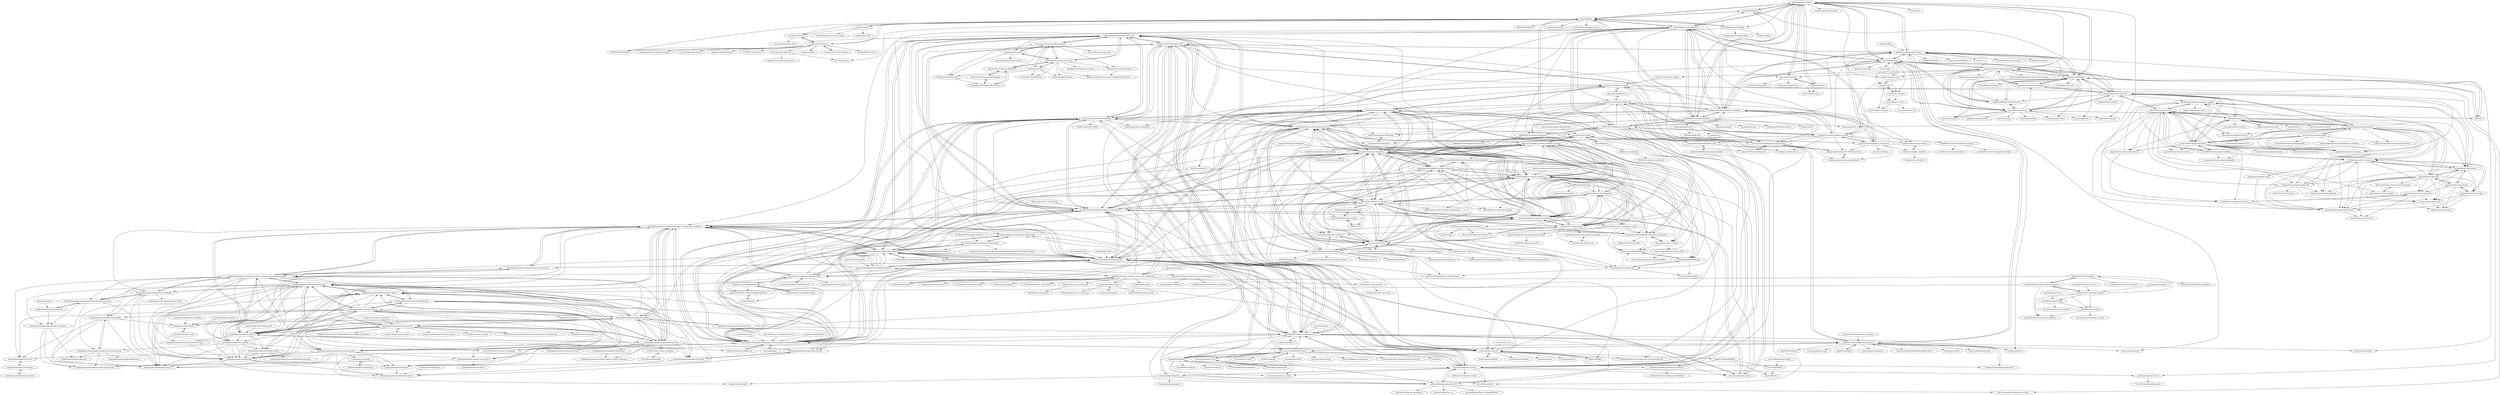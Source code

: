 digraph G {
"klinecharts/KLineChart" -> "jones2000/HQChart" ["e"=1]
"klinecharts/KLineChart" -> "klinecharts/samples"
"klinecharts/KLineChart" -> "klinecharts/pro"
"klinecharts/KLineChart" -> "tvjsx/trading-vue-js"
"klinecharts/KLineChart" -> "chxj1992/kline"
"klinecharts/KLineChart" -> "tradingview/lightweight-charts"
"klinecharts/KLineChart" -> "webmobiledev/vue-tradingview"
"klinecharts/KLineChart" -> "zlq4863947/tradingViewWikiCn"
"klinecharts/KLineChart" -> "wondertrader/wondertrader" ["e"=1]
"klinecharts/KLineChart" -> "tradingview/charting-library-examples"
"klinecharts/KLineChart" -> "openctp/openctp" ["e"=1]
"klinecharts/KLineChart" -> "zhengquantao/vue-kline"
"klinecharts/KLineChart" -> "waditu/czsc" ["e"=1]
"klinecharts/KLineChart" -> "rrag/react-stockcharts"
"klinecharts/KLineChart" -> "project-nv/night-vision" ["e"=1]
"highfestiva/finplot" -> "louisnw01/lightweight-charts-python" ["e"=1]
"jones2000/HQChart" -> "klinecharts/KLineChart" ["e"=1]
"jones2000/HQChart" -> "chxj1992/kline" ["e"=1]
"MarcelBeining/EazeBot" -> "dev4Fun/Auto-Trade-Crypto-Bot"
"tradingview/lightweight-charts" -> "tradingview/charting-library-examples"
"tradingview/lightweight-charts" -> "klinecharts/KLineChart"
"tradingview/lightweight-charts" -> "louisnw01/lightweight-charts-python"
"tradingview/lightweight-charts" -> "TA-Lib/ta-lib-python" ["e"=1]
"tradingview/lightweight-charts" -> "tvjsx/trading-vue-js"
"tradingview/lightweight-charts" -> "mementum/backtrader" ["e"=1]
"tradingview/lightweight-charts" -> "rrag/react-stockcharts"
"tradingview/lightweight-charts" -> "ccxt/ccxt" ["e"=1]
"tradingview/lightweight-charts" -> "twopirllc/pandas-ta" ["e"=1]
"tradingview/lightweight-charts" -> "kernc/backtesting.py" ["e"=1]
"tradingview/lightweight-charts" -> "wilsonfreitas/awesome-quant" ["e"=1]
"tradingview/lightweight-charts" -> "QuantConnect/Lean" ["e"=1]
"tradingview/lightweight-charts" -> "anandanand84/technicalindicators" ["e"=1]
"tradingview/lightweight-charts" -> "Mathieu2301/TradingView-API"
"tradingview/lightweight-charts" -> "ranaroussi/quantstats" ["e"=1]
"tradingview/charting-library-examples" -> "tradingview/charting-library-tutorial"
"tradingview/charting-library-examples" -> "jonchurch/tradingview-js-api-tutorial"
"tradingview/charting-library-examples" -> "tradingview/lightweight-charts"
"tradingview/charting-library-examples" -> "zlq4863947/tradingViewWikiCn"
"tradingview/charting-library-examples" -> "webmobiledev/vue-tradingview"
"tradingview/charting-library-examples" -> "tradingview/awesome-tradingview"
"tradingview/charting-library-examples" -> "472647301/tradingview-web-socket"
"tradingview/charting-library-examples" -> "klinecharts/KLineChart"
"tradingview/charting-library-examples" -> "tvjsx/trading-vue-js"
"tradingview/charting-library-examples" -> "fabston/TradingView-Webhook-Bot"
"tradingview/charting-library-examples" -> "Mathieu2301/TradingView-API"
"tradingview/charting-library-examples" -> "pAulseperformance/awesome-pinescript"
"tradingview/charting-library-examples" -> "marcius-studio/tradingview-jsapi-binance"
"tradingview/charting-library-examples" -> "AnalyzerREST/python-tradingview-ta"
"tradingview/charting-library-examples" -> "tradingview/saveload_backend"
"mariostoev/finviz" -> "AnalyzerREST/python-tradingview-ta" ["e"=1]
"RyanElliott10/wsbtickerbot" -> "asad70/wallstreetbets-sentiment-analysis"
"RyanElliott10/wsbtickerbot" -> "RyanElliott10/WallStreetPredicts"
"RyanElliott10/wsbtickerbot" -> "rrreeeeeeee/wall-street-bets-index"
"RyanElliott10/wsbtickerbot" -> "hackingthemarkets/wallstreetbets-tracker"
"s-brez/trading-server" -> "robswc/tradingview-webhooks-bot" ["e"=1]
"zlq4863947/tradingViewWikiCn" -> "webmobiledev/vue-tradingview"
"zlq4863947/tradingViewWikiCn" -> "tradingview/charting-library-examples"
"zlq4863947/tradingViewWikiCn" -> "zlq4863947/proficient-tradingview"
"zlq4863947/tradingViewWikiCn" -> "472647301/tradingview-web-socket"
"zlq4863947/tradingViewWikiCn" -> "klinecharts/KLineChart"
"zlq4863947/tradingViewWikiCn" -> "jones2000/HQChart" ["e"=1]
"zlq4863947/tradingViewWikiCn" -> "HuaRongSAO/talib-document" ["e"=1]
"zlq4863947/tradingViewWikiCn" -> "chxj1992/kline"
"zlq4863947/tradingViewWikiCn" -> "ibaihuo/chanvis" ["e"=1]
"zlq4863947/tradingViewWikiCn" -> "zhangxugg/depth-chart"
"zlq4863947/tradingViewWikiCn" -> "No2015/tradingview-websocket"
"zlq4863947/tradingViewWikiCn" -> "fmzquant/strategies" ["e"=1]
"zlq4863947/tradingViewWikiCn" -> "openctp/openctp" ["e"=1]
"zlq4863947/tradingViewWikiCn" -> "huobiapi/API_Docs" ["e"=1]
"zlq4863947/tradingViewWikiCn" -> "tradingview/lightweight-charts"
"jchao01/TradingView-data-scraper" -> "robswc/tradingview-webhooks-bot"
"jchao01/TradingView-data-scraper" -> "just-nilux/awesome-tradingview"
"jchao01/TradingView-data-scraper" -> "imxeno/tradingview-scraper"
"jchao01/TradingView-data-scraper" -> "TreborNamor/TradingView-Machine-Learning-GUI"
"jchao01/TradingView-data-scraper" -> "AnalyzerREST/python-tradingview-ta"
"jchao01/TradingView-data-scraper" -> "f13end/tradingview-custom-indicators"
"jchao01/TradingView-data-scraper" -> "0xrushi/tradingview-scraper"
"jchao01/TradingView-data-scraper" -> "fabston/TradingView-Webhook-Bot"
"jchao01/TradingView-data-scraper" -> "everget/tradingview-pinescript-indicators"
"jchao01/TradingView-data-scraper" -> "Heavy91/TradingView_Indicators"
"jchao01/TradingView-data-scraper" -> "robswc/tradingview-trainer"
"jchao01/TradingView-data-scraper" -> "pAulseperformance/awesome-pinescript"
"jchao01/TradingView-data-scraper" -> "pinecoders/pine-utils"
"jchao01/TradingView-data-scraper" -> "bevry-trading/automated-trading"
"jchao01/TradingView-data-scraper" -> "Mtemi/Bybit-Trading-Bot-Integrated-with-TradingView-Webhook-Alerts"
"tvjsx/trading-vue-js" -> "klinecharts/KLineChart"
"tvjsx/trading-vue-js" -> "project-nv/night-vision" ["e"=1]
"tvjsx/trading-vue-js" -> "tvjsx/tvjs-overlays"
"tvjsx/trading-vue-js" -> "andredumas/techan.js"
"tvjsx/trading-vue-js" -> "rrag/react-stockcharts"
"tvjsx/trading-vue-js" -> "anandanand84/technicalindicators" ["e"=1]
"tvjsx/trading-vue-js" -> "tradingview/lightweight-charts"
"tvjsx/trading-vue-js" -> "tvjsx/tvjs-xp"
"tvjsx/trading-vue-js" -> "bmoscon/cryptofeed" ["e"=1]
"tvjsx/trading-vue-js" -> "react-financial/react-financial-charts"
"tvjsx/trading-vue-js" -> "webmobiledev/vue-tradingview"
"tvjsx/trading-vue-js" -> "Tucsky/aggr" ["e"=1]
"tvjsx/trading-vue-js" -> "tradingview/charting-library-examples"
"tvjsx/trading-vue-js" -> "Haehnchen/crypto-trading-bot" ["e"=1]
"tvjsx/trading-vue-js" -> "tradingview/charting-library-tutorial"
"chartjs/awesome" -> "chartjs/chartjs-plugin-datalabels"
"chartjs/awesome" -> "chartjs/chartjs-plugin-zoom"
"chartjs/awesome" -> "chartjs/chartjs-plugin-annotation"
"chartjs/awesome" -> "chartjs/chartjs-chart-financial"
"chartjs/awesome" -> "kurkle/chartjs-chart-matrix"
"chartjs/awesome" -> "nagix/chartjs-plugin-streaming" ["e"=1]
"chartjs/awesome" -> "sgratzl/chartjs-chart-geo"
"chartjs/awesome" -> "reactchartjs/react-chartjs-2" ["e"=1]
"chartjs/awesome" -> "ashiguruma/patternomaly"
"chartjs/awesome" -> "chartjs/Chart.js" ["e"=1]
"chartjs/awesome" -> "kurkle/chartjs-chart-treemap"
"chartjs/awesome" -> "AbelHeinsbroek/chartjs-plugin-crosshair"
"chartjs/awesome" -> "chartjs/chartjs-adapter-date-fns"
"chartjs/awesome" -> "apertureless/vue-chartjs" ["e"=1]
"chartjs/awesome" -> "nagix/chartjs-plugin-colorschemes"
"everget/tradingview-pinescript-indicators" -> "pAulseperformance/awesome-pinescript"
"everget/tradingview-pinescript-indicators" -> "f13end/tradingview-custom-indicators"
"everget/tradingview-pinescript-indicators" -> "just-nilux/awesome-tradingview"
"everget/tradingview-pinescript-indicators" -> "ricardosantos79/pinescript"
"everget/tradingview-pinescript-indicators" -> "pinecoders/pine-utils"
"everget/tradingview-pinescript-indicators" -> "Heavy91/TradingView_Indicators"
"everget/tradingview-pinescript-indicators" -> "capissimo/Pinescript-Laboratory"
"everget/tradingview-pinescript-indicators" -> "AlbertoCuadra/algo_trading_weighted_strategy"
"everget/tradingview-pinescript-indicators" -> "bevry-trading/automated-trading"
"everget/tradingview-pinescript-indicators" -> "TreborNamor/TradingView-Machine-Learning-GUI"
"everget/tradingview-pinescript-indicators" -> "shunjizhan/all-candlestick-pattern-indicators"
"everget/tradingview-pinescript-indicators" -> "harryguiacorn/TradingView-Proprietary-Indicators"
"everget/tradingview-pinescript-indicators" -> "jchao01/TradingView-data-scraper"
"everget/tradingview-pinescript-indicators" -> "dearvn/trading-futures-tradingview-script"
"everget/tradingview-pinescript-indicators" -> "robswc/tradingview-webhooks-bot"
"webmobiledev/vue-tradingview" -> "472647301/tradingview-web-socket"
"webmobiledev/vue-tradingview" -> "zlq4863947/tradingViewWikiCn"
"webmobiledev/vue-tradingview" -> "xushanpei/Vue-tradingview"
"webmobiledev/vue-tradingview" -> "tradingview/charting-library-examples"
"webmobiledev/vue-tradingview" -> "No2015/tradingview-websocket"
"webmobiledev/vue-tradingview" -> "marcius-studio/tradingview-jsapi-binance"
"webmobiledev/vue-tradingview" -> "chxj1992/kline"
"webmobiledev/vue-tradingview" -> "jonchurch/tradingview-js-api-tutorial"
"webmobiledev/vue-tradingview" -> "zlq4863947/proficient-tradingview"
"webmobiledev/vue-tradingview" -> "klinecharts/KLineChart"
"webmobiledev/vue-tradingview" -> "jones2000/HQChart" ["e"=1]
"webmobiledev/vue-tradingview" -> "alleyway/add-tradingview-alerts-tool"
"webmobiledev/vue-tradingview" -> "TreborNamor/TradingView-Machine-Learning-GUI"
"webmobiledev/vue-tradingview" -> "tradingview/awesome-tradingview"
"webmobiledev/vue-tradingview" -> "tvjsx/trading-vue-js"
"chxj1992/kline" -> "klinecharts/KLineChart"
"chxj1992/kline" -> "jones2000/HQChart" ["e"=1]
"chxj1992/kline" -> "webmobiledev/vue-tradingview"
"chxj1992/kline" -> "zhengquantao/vue-kline"
"chxj1992/kline" -> "2557606319/H5-Kline" ["e"=1]
"chxj1992/kline" -> "seerline/clchart"
"chxj1992/kline" -> "roshanca/stock-chart"
"chxj1992/kline" -> "WillkYang/YYKline" ["e"=1]
"chxj1992/kline" -> "472647301/tradingview-web-socket"
"chxj1992/kline" -> "Shaman05/wxCharts"
"chxj1992/kline" -> "xiaxiangfeng/k-line"
"chxj1992/kline" -> "viabtc/viabtc_exchange_server" ["e"=1]
"chxj1992/kline" -> "klinecharts/samples"
"chxj1992/kline" -> "Tai7sy/CoinKLine"
"chxj1992/kline" -> "zlq4863947/tradingViewWikiCn"
"rafaelklaessen/react-tradingview-widget" -> "JorrinKievit/react-ts-tradingview-widgets"
"rafaelklaessen/react-tradingview-widget" -> "k-128/react-tradingview-embed"
"dev4Fun/Auto-Trade-Crypto-Bot" -> "MarcelBeining/EazeBot"
"nagix/chartjs-plugin-colorschemes" -> "kurkle/chartjs-plugin-autocolors"
"nagix/chartjs-plugin-colorschemes" -> "AbelHeinsbroek/chartjs-plugin-crosshair"
"nagix/chartjs-plugin-rough" -> "sgratzl/chartjs-plugin-hierarchical"
"LUCIT-Systems-and-Development/unicorn-binance-websocket-api" -> "hackingthemarkets/binance-tutorials" ["e"=1]
"robswc/tradingview-trainer" -> "robswc/tradingview-webhooks-bot"
"robswc/tradingview-trainer" -> "just-nilux/awesome-tradingview"
"robswc/tradingview-trainer" -> "TreborNamor/TradingView-Machine-Learning-GUI"
"robswc/tradingview-trainer" -> "jchao01/TradingView-data-scraper"
"robswc/tradingview-trainer" -> "f13end/tradingview-custom-indicators"
"ccxt-rest/ccxt-rest" -> "CryptoMF/frostybot-js" ["e"=1]
"xushanpei/Vue-tradingview" -> "No2015/tradingview-websocket"
"xushanpei/Vue-tradingview" -> "bastarder/tradingView-websocket-exa"
"jonchurch/tradingview-js-api-tutorial" -> "tradingview/charting-library-examples"
"jonchurch/tradingview-js-api-tutorial" -> "472647301/tradingview-web-socket"
"jonchurch/tradingview-js-api-tutorial" -> "webmobiledev/vue-tradingview"
"jonchurch/tradingview-js-api-tutorial" -> "bergusman/tradingview-udf-binance-node"
"jonchurch/tradingview-js-api-tutorial" -> "tradingview/charting-library-tutorial"
"jonchurch/tradingview-js-api-tutorial" -> "bergusman/tradingview-jsapi-binance"
"jonchurch/tradingview-js-api-tutorial" -> "imxeno/tradingview-scraper"
"jonchurch/tradingview-js-api-tutorial" -> "mmmy/css3demos"
"jonchurch/tradingview-js-api-tutorial" -> "tradingview/yahoo_datafeed"
"f13end/tradingview-custom-indicators" -> "Heavy91/TradingView_Indicators"
"f13end/tradingview-custom-indicators" -> "everget/tradingview-pinescript-indicators"
"f13end/tradingview-custom-indicators" -> "just-nilux/awesome-tradingview"
"f13end/tradingview-custom-indicators" -> "dearvn/trading-futures-tradingview-script"
"f13end/tradingview-custom-indicators" -> "ricardosantos79/pinescript"
"f13end/tradingview-custom-indicators" -> "pinecoders/pine-utils"
"f13end/tradingview-custom-indicators" -> "readysetcryptocodes/TradingviewIndicators"
"f13end/tradingview-custom-indicators" -> "pAulseperformance/awesome-pinescript"
"f13end/tradingview-custom-indicators" -> "TreborNamor/TradingView-Machine-Learning-GUI"
"f13end/tradingview-custom-indicators" -> "AlbertoCuadra/algo_trading_weighted_strategy"
"f13end/tradingview-custom-indicators" -> "jchao01/TradingView-data-scraper"
"f13end/tradingview-custom-indicators" -> "shunjizhan/all-candlestick-pattern-indicators"
"f13end/tradingview-custom-indicators" -> "Mtemi/Bybit-Trading-Bot-Integrated-with-TradingView-Webhook-Alerts"
"f13end/tradingview-custom-indicators" -> "capissimo/Pinescript-Laboratory"
"f13end/tradingview-custom-indicators" -> "ArunKBhaskar/PineScript"
"pinecoders/pine-utils" -> "pAulseperformance/awesome-pinescript"
"pinecoders/pine-utils" -> "pinecoders/tradingview-pinescript-indicators"
"pinecoders/pine-utils" -> "pinecoders/pinecoders.github.io"
"pinecoders/pine-utils" -> "everget/tradingview-pinescript-indicators"
"pinecoders/pine-utils" -> "ricardosantos79/pinescript"
"pinecoders/pine-utils" -> "just-nilux/awesome-tradingview"
"pinecoders/pine-utils" -> "f13end/tradingview-custom-indicators"
"pinecoders/pine-utils" -> "tradingview/pine_script_docs"
"pinecoders/pine-utils" -> "shunjizhan/all-candlestick-pattern-indicators"
"pinecoders/pine-utils" -> "AlbertoCuadra/algo_trading_weighted_strategy"
"pinecoders/pine-utils" -> "bevry-trading/automated-trading"
"pinecoders/pine-utils" -> "Triex/TriexDev-SuperBuySellTrend-TradingView-Trend-Indicator"
"pinecoders/pine-utils" -> "kzh-dev/pine-bot-client"
"pinecoders/pine-utils" -> "Heavy91/TradingView_Indicators"
"pinecoders/pine-utils" -> "leifcr/pine-script-syntax-highlighting"
"bevry-trading/automated-trading" -> "everget/tradingview-pinescript-indicators"
"bevry-trading/automated-trading" -> "just-nilux/awesome-tradingview"
"bevry-trading/automated-trading" -> "pinecoders/pine-utils"
"bevry-trading/automated-trading" -> "Heavy91/TradingView_Indicators"
"bevry-trading/automated-trading" -> "robswc/tradingview-webhooks-bot"
"bevry-trading/automated-trading" -> "pinecoders/pinecoders.github.io"
"bevry-trading/automated-trading" -> "CryptoMF/frostybot-js"
"bevry-trading/automated-trading" -> "jchao01/TradingView-data-scraper"
"bevry-trading/automated-trading" -> "Ekliptor/WolfBot" ["e"=1]
"bevry-trading/automated-trading" -> "yield65/tradingview"
"bevry-trading/automated-trading" -> "bitcoinvsalts/tradingview-alert-binance-trader" ["e"=1]
"bevry-trading/automated-trading" -> "imxeno/tradingview-scraper"
"bevry-trading/automated-trading" -> "H256/gekko-quasar-ui" ["e"=1]
"bevry-trading/automated-trading" -> "AdeelMufti/CryptoBot" ["e"=1]
"Ekliptor/WolfBot" -> "CryptoMF/frostybot-js" ["e"=1]
"seerline/clchart" -> "seerline/clchart.react-native.demo"
"seerline/clchart" -> "chxj1992/kline"
"seerline/clchart" -> "seerline/ago-sisdb"
"seerline/clchart" -> "roshanca/stock-chart"
"kzh-dev/pine-bot-client" -> "IAMtheIAM/autoview-tradingview-chrome-docker-bot"
"kzh-dev/pine-bot-client" -> "TomCallan/pyine"
"kzh-dev/pine-bot-client" -> "AlbertoCuadra/algo_trading_weighted_strategy"
"imxeno/tradingview-scraper" -> "0xrushi/tradingview-scraper"
"imxeno/tradingview-scraper" -> "marcos-gonalons/tradingview-scraper"
"imxeno/tradingview-scraper" -> "jchao01/TradingView-data-scraper"
"imxeno/tradingview-scraper" -> "endenwer/tradingview-ws"
"imxeno/tradingview-scraper" -> "coin-unknown/Indicators" ["e"=1]
"imxeno/tradingview-scraper" -> "f13end/tradingview-custom-indicators"
"imxeno/tradingview-scraper" -> "mohamadkhalaj/tradingView-API"
"imxeno/tradingview-scraper" -> "cm45t3r/candlestick" ["e"=1]
"SpiralDevelopment/candlestick-patterns" -> "hackingthemarkets/candlestick-screener" ["e"=1]
"SpiralDevelopment/candlestick-patterns" -> "AnalyzerREST/python-tradingview-ta" ["e"=1]
"SpiralDevelopment/candlestick-patterns" -> "jchao01/TradingView-data-scraper" ["e"=1]
"SockTrader/SockTrader" -> "CryptoMF/frostybot-js" ["e"=1]
"bergusman/tradingview-udf-binance-node" -> "bergusman/tradingview-jsapi-binance"
"bergusman/tradingview-udf-binance-node" -> "marcius-studio/tradingview-jsapi-binance"
"kurkle/chartjs-chart-treemap" -> "kurkle/chartjs-chart-matrix"
"kurkle/chartjs-chart-treemap" -> "upsetjs/chartjs-chart-venn"
"kurkle/chartjs-chart-treemap" -> "kurkle/chartjs-chart-sankey"
"kurkle/chartjs-chart-treemap" -> "sgratzl/chartjs-chart-wordcloud"
"kurkle/chartjs-chart-treemap" -> "nagix/chartjs-plugin-rough"
"kurkle/chartjs-chart-treemap" -> "sgratzl/chartjs-plugin-hierarchical"
"datavisyn/chartjs-chart-box-and-violin-plot" -> "sgratzl/chartjs-chart-boxplot"
"Ameobea/robintrack" -> "lhwolff15/InsiderTrading" ["e"=1]
"472647301/tradingview-web-socket" -> "webmobiledev/vue-tradingview"
"472647301/tradingview-web-socket" -> "jonchurch/tradingview-js-api-tutorial"
"472647301/tradingview-web-socket" -> "marcius-studio/tradingview-jsapi-binance"
"472647301/tradingview-web-socket" -> "No2015/tradingview-websocket"
"472647301/tradingview-web-socket" -> "tradingview/charting-library-tutorial"
"472647301/tradingview-web-socket" -> "tradingview/charting-library-examples"
"472647301/tradingview-web-socket" -> "zlq4863947/proficient-tradingview"
"472647301/tradingview-web-socket" -> "xushanpei/Vue-tradingview"
"472647301/tradingview-web-socket" -> "zlq4863947/tradingViewWikiCn"
"472647301/tradingview-web-socket" -> "robswc/tradingview-webhooks-bot"
"472647301/tradingview-web-socket" -> "chxj1992/kline"
"472647301/tradingview-web-socket" -> "Dave-Vallance/tv2bt" ["e"=1]
"472647301/tradingview-web-socket" -> "0xrushi/tradingview-scraper"
"472647301/tradingview-web-socket" -> "tradingview/awesome-tradingview"
"472647301/tradingview-web-socket" -> "sharjeel619/react-tradingview"
"AbelHeinsbroek/chartjs-plugin-crosshair" -> "sgratzl/chartjs-chart-error-bars"
"AbelHeinsbroek/chartjs-plugin-crosshair" -> "chartjs/chartjs-plugin-zoom"
"AbelHeinsbroek/chartjs-plugin-crosshair" -> "chartjs/chartjs-plugin-annotation"
"AbelHeinsbroek/chartjs-plugin-crosshair" -> "nagix/chartjs-plugin-style"
"AbelHeinsbroek/chartjs-plugin-crosshair" -> "y-takey/chartjs-plugin-stacked100"
"AbelHeinsbroek/chartjs-plugin-crosshair" -> "kurkle/chartjs-chart-matrix"
"leifcr/pine-script-syntax-highlighting" -> "yankikucuk/pine-script-syntax-highlighter"
"3commas-io/3commas-official-api-docs" -> "bogdanteodoru/py3cw"
"3commas-io/3commas-official-api-docs" -> "rentorm/3commas-api-node"
"3commas-io/3commas-official-api-docs" -> "MarcDrexler/3Commas.BulkEditor"
"3commas-io/3commas-official-api-docs" -> "cyberjunky/3commas-cyber-bots"
"3commas-io/3commas-official-api-docs" -> "TheKimono/3Commas.Net"
"3commas-io/3commas-official-api-docs" -> "coltoneshaw/3cpm"
"3commas-io/3commas-official-api-docs" -> "alleyway/add-tradingview-alerts-tool"
"3commas-io/3commas-official-api-docs" -> "nickpagz/3commas-ftx-triggers"
"bergusman/tradingview-jsapi-binance" -> "bergusman/tradingview-udf-binance-node"
"uzair-inamdar/crypto-whale-watcher" -> "kzh-dev/pine-bot-client" ["e"=1]
"tradingview/pine_script_docs" -> "tradingview/documentation-guidelines"
"tradingview/pine_script_docs" -> "pinecoders/pine-utils"
"kurkle/chartjs-chart-matrix" -> "kurkle/chartjs-chart-treemap"
"kurkle/chartjs-chart-matrix" -> "upsetjs/chartjs-chart-venn"
"kurkle/chartjs-chart-matrix" -> "sgratzl/chartjs-chart-graph"
"kurkle/chartjs-chart-matrix" -> "sgratzl/chartjs-plugin-hierarchical"
"kurkle/chartjs-chart-matrix" -> "sgratzl/chartjs-chart-wordcloud"
"kurkle/chartjs-chart-matrix" -> "sgratzl/chartjs-chart-geo"
"kurkle/chartjs-chart-matrix" -> "AbelHeinsbroek/chartjs-plugin-crosshair"
"kurkle/chartjs-chart-matrix" -> "kurkle/chartjs-chart-sankey"
"zlq4863947/proficient-tradingview" -> "zlq4863947/lightweight-charts-docs-cn"
"artus9033/chartjs-plugin-dragdata" -> "compwright/chartjs-plugin-draggable"
"artus9033/chartjs-plugin-dragdata" -> "chartjs/chartjs-plugin-zoom"
"artus9033/chartjs-plugin-dragdata" -> "chartjs/chartjs-plugin-annotation"
"artus9033/chartjs-plugin-dragdata" -> "kurkle/chartjs-chart-treemap"
"pinecoders/tradingview-pinescript-indicators" -> "pinecoders/awesome-pinescript"
"pinecoders/tradingview-pinescript-indicators" -> "pinecoders/pine-utils"
"zhangxugg/depth-chart" -> "mylhei/v-depth-chart"
"zhangxugg/depth-chart" -> "maole01/otc"
"pinecoders/pinecoders.github.io" -> "pinecoders/pine-utils"
"pinecoders/pinecoders.github.io" -> "pinecoders/tradingview-pinescript-indicators"
"sgratzl/chartjs-plugin-hierarchical" -> "sgratzl/chartjs-chart-funnel"
"No2015/tradingview-websocket" -> "xushanpei/Vue-tradingview"
"TheKimono/3Commas.Net" -> "MarcDrexler/3Commas.BotCreator"
"tvjsx/trading-vue-101" -> "tvjsx/trading-vue-demo"
"tvjsx/trading-vue-101" -> "tvjsx/trading-vue-nuxt"
"chartjs/chartjs-adapter-date-fns" -> "chartjs/chartjs-adapter-luxon"
"ricardosantos79/pine-utils" -> "ricardosantos79/vscode_pinescript_snippet"
"leeoniya/uPlot" -> "tradingview/lightweight-charts" ["e"=1]
"alexgolec/tda-api" -> "hackingthemarkets/tdameritrade" ["e"=1]
"bogdanteodoru/py3cw" -> "3commas-io/3commas-official-api-docs"
"bogdanteodoru/py3cw" -> "TheKimono/3Commas.Net"
"bogdanteodoru/py3cw" -> "sgerodes/python-three-commas"
"bogdanteodoru/py3cw" -> "cyberjunky/3commas-cyber-bots"
"andredumas/techan.js" -> "rrag/react-stockcharts"
"andredumas/techan.js" -> "oransel/node-talib" ["e"=1]
"andredumas/techan.js" -> "anandanand84/technicalindicators" ["e"=1]
"andredumas/techan.js" -> "d3fc/d3fc" ["e"=1]
"andredumas/techan.js" -> "tvjsx/trading-vue-js"
"andredumas/techan.js" -> "chartjs/chartjs-chart-financial"
"andredumas/techan.js" -> "TulipCharts/tulipnode" ["e"=1]
"andredumas/techan.js" -> "michaelgrosner/tribeca" ["e"=1]
"andredumas/techan.js" -> "man-group/arctic" ["e"=1]
"andredumas/techan.js" -> "tradingview/lightweight-charts"
"andredumas/techan.js" -> "react-financial/react-financial-charts"
"andredumas/techan.js" -> "TulipCharts/tulipindicators" ["e"=1]
"andredumas/techan.js" -> "DeviaVir/zenbot" ["e"=1]
"andredumas/techan.js" -> "rrag/react-stockcharts-examples2"
"andredumas/techan.js" -> "markcheno/go-talib" ["e"=1]
"fabston/TradingView-Webhook-Bot" -> "robswc/tradingview-webhooks-bot"
"fabston/TradingView-Webhook-Bot" -> "AnalyzerREST/python-tradingview-ta"
"fabston/TradingView-Webhook-Bot" -> "TreborNamor/TradingView-Machine-Learning-GUI"
"fabston/TradingView-Webhook-Bot" -> "pAulseperformance/awesome-pinescript"
"fabston/TradingView-Webhook-Bot" -> "Mtemi/Bybit-Trading-Bot-Integrated-with-TradingView-Webhook-Alerts"
"fabston/TradingView-Webhook-Bot" -> "alleyway/add-tradingview-alerts-tool"
"fabston/TradingView-Webhook-Bot" -> "lth-elm/TradingView-Webhook-Trading-Bot"
"fabston/TradingView-Webhook-Bot" -> "Mathieu2301/TradingView-API"
"fabston/TradingView-Webhook-Bot" -> "soranoo/TradingView-Free-Webhook-Alerts"
"fabston/TradingView-Webhook-Bot" -> "hackingthemarkets/tradingview-binance-strategy-alert-webhook"
"fabston/TradingView-Webhook-Bot" -> "jchao01/TradingView-data-scraper"
"fabston/TradingView-Webhook-Bot" -> "Drakkar-Software/OctoBot" ["e"=1]
"fabston/TradingView-Webhook-Bot" -> "everget/tradingview-pinescript-indicators"
"fabston/TradingView-Webhook-Bot" -> "CryptoMF/frostybot-js"
"fabston/TradingView-Webhook-Bot" -> "Haehnchen/crypto-trading-bot" ["e"=1]
"hackingthemarkets/tradingview-alpaca-strategy-alert-webhook-heroku" -> "hackingthemarkets/tradingview-interactive-brokers" ["e"=1]
"hackingthemarkets/tradingview-alpaca-strategy-alert-webhook-heroku" -> "hackingthemarkets/tradingview-binance-strategy-alert-webhook"
"hackingthemarkets/tradingview-alpaca-strategy-alert-webhook-heroku" -> "hackingthemarkets/fullstack-trading-app"
"hackingthemarkets/tradingview-alpaca-strategy-alert-webhook-heroku" -> "hackingthemarkets/tradingview-webhooks"
"hackingthemarkets/tradingview-alpaca-strategy-alert-webhook-heroku" -> "hackingthemarkets/tradingview-tdameritrade-option-bot"
"hackingthemarkets/tradingview-alpaca-strategy-alert-webhook-heroku" -> "hackingthemarkets/backtrader"
"hackingthemarkets/tradingview-alpaca-strategy-alert-webhook-heroku" -> "hackingthemarkets/alpaca"
"hackingthemarkets/tradingview-alpaca-strategy-alert-webhook-heroku" -> "hackingthemarkets/sentiment-fear-and-greed"
"hackingthemarkets/tradingview-alpaca-strategy-alert-webhook-heroku" -> "hackingthemarkets/ttm-squeeze"
"hackingthemarkets/tradingview-alpaca-strategy-alert-webhook-heroku" -> "hackingthemarkets/crossover"
"hackingthemarkets/tradingview-alpaca-strategy-alert-webhook-heroku" -> "hackingthemarkets/alpaca-react-native"
"hackingthemarkets/tradingview-alpaca-strategy-alert-webhook-heroku" -> "hackingthemarkets/interactive-brokers-demo" ["e"=1]
"hackingthemarkets/tradingview-alpaca-strategy-alert-webhook-heroku" -> "hackingthemarkets/alpaca-websockets"
"mrsaeeddev/free-ai-resources" -> "asad70/reddit-sentiment-analysis" ["e"=1]
"areed1192/python-trading-robot" -> "hackingthemarkets/tradekit" ["e"=1]
"0xrushi/tradingview-scraper" -> "mohamadkhalaj/tradingView-API"
"0xrushi/tradingview-scraper" -> "imxeno/tradingview-scraper"
"0xrushi/tradingview-scraper" -> "jchao01/TradingView-data-scraper"
"0xrushi/tradingview-scraper" -> "StreamAlpha/tvdatafeed"
"0xrushi/tradingview-scraper" -> "Hattorius/Tradingview-ticker"
"0xrushi/tradingview-scraper" -> "TreborNamor/TradingView-Machine-Learning-GUI"
"0xrushi/tradingview-scraper" -> "robswc/tradingview-webhooks-bot"
"0xrushi/tradingview-scraper" -> "AnalyzerREST/python-tradingview-ta"
"0xrushi/tradingview-scraper" -> "endenwer/tradingview-ws"
"0xrushi/tradingview-scraper" -> "lth-elm/TradingView-Webhook-Trading-Bot"
"0xrushi/tradingview-scraper" -> "f13end/tradingview-custom-indicators"
"0xrushi/tradingview-scraper" -> "robswc/tradingview-trainer"
"0xrushi/tradingview-scraper" -> "Mathieu2301/TradingView-API"
"0xrushi/tradingview-scraper" -> "Dave-Vallance/tv2bt" ["e"=1]
"0xrushi/tradingview-scraper" -> "mnwato/tradingview-scraper"
"hackobi/AI-Scalpel-Trading-Bot" -> "Mtemi/Bybit-Trading-Bot-Integrated-with-TradingView-Webhook-Alerts" ["e"=1]
"hackobi/AI-Scalpel-Trading-Bot" -> "just-nilux/awesome-tradingview" ["e"=1]
"robswc/tradingview-webhooks-bot" -> "fabston/TradingView-Webhook-Bot"
"robswc/tradingview-webhooks-bot" -> "lth-elm/TradingView-Webhook-Trading-Bot"
"robswc/tradingview-webhooks-bot" -> "Mtemi/Bybit-Trading-Bot-Integrated-with-TradingView-Webhook-Alerts"
"robswc/tradingview-webhooks-bot" -> "alleyway/add-tradingview-alerts-tool"
"robswc/tradingview-webhooks-bot" -> "TreborNamor/TradingView-Machine-Learning-GUI"
"robswc/tradingview-webhooks-bot" -> "hackingthemarkets/tradingview-binance-strategy-alert-webhook"
"robswc/tradingview-webhooks-bot" -> "AnalyzerREST/python-tradingview-ta"
"robswc/tradingview-webhooks-bot" -> "robswc/tradingview-trainer"
"robswc/tradingview-webhooks-bot" -> "pAulseperformance/awesome-pinescript"
"robswc/tradingview-webhooks-bot" -> "jchao01/TradingView-data-scraper"
"robswc/tradingview-webhooks-bot" -> "hackingthemarkets/tradingview-interactive-brokers" ["e"=1]
"robswc/tradingview-webhooks-bot" -> "CryptoMF/frostybot-js"
"robswc/tradingview-webhooks-bot" -> "CryptoGnome/Tradingview-Webhook-Bot"
"robswc/tradingview-webhooks-bot" -> "soranoo/TradingView-Free-Webhook-Alerts"
"robswc/tradingview-webhooks-bot" -> "hackingthemarkets/tradingview-alpaca-strategy-alert-webhook-heroku"
"binance-us/binance-us-api-docs" -> "hackingthemarkets/binance-tutorials" ["e"=1]
"hackingthemarkets/sentiment-fear-and-greed" -> "hackingthemarkets/crossover"
"hackingthemarkets/sentiment-fear-and-greed" -> "hackingthemarkets/fullstack-trading-app"
"hackingthemarkets/sentiment-fear-and-greed" -> "hackingthemarkets/wallstreetbets-tracker"
"hackingthemarkets/sentiment-fear-and-greed" -> "hackingthemarkets/alpaca-market-data-bta-lib"
"hackingthemarkets/sentiment-fear-and-greed" -> "hackingthemarkets/backtrader"
"hackingthemarkets/sentiment-fear-and-greed" -> "hackingthemarkets/datasets"
"hackingthemarkets/sentiment-fear-and-greed" -> "hackingthemarkets/candlestick-patterns"
"hackingthemarkets/sentiment-fear-and-greed" -> "vterron/fear-and-greed"
"hackingthemarkets/sentiment-fear-and-greed" -> "hackingthemarkets/alpaca-react-native"
"hackingthemarkets/sentiment-fear-and-greed" -> "hackingthemarkets/option-history"
"zhengquantao/vue-kline" -> "zhengquantao/vue-kline-demo"
"zhengquantao/vue-kline" -> "2557606319/H5-Kline" ["e"=1]
"zhengquantao/vue-kline" -> "chxj1992/kline"
"zhengquantao/vue-kline" -> "ctpbee/ctpbee" ["e"=1]
"hackingthemarkets/binance-tutorials" -> "hackingthemarkets/tradingview-binance-strategy-alert-webhook"
"hackingthemarkets/binance-tutorials" -> "hackingthemarkets/tradekit"
"hackingthemarkets/binance-tutorials" -> "hackingthemarkets/supertrend-crypto-bot"
"hackingthemarkets/binance-tutorials" -> "hackingthemarkets/candlestick-screener"
"hackingthemarkets/binance-tutorials" -> "hackingthemarkets/fullstack-trading-app"
"hackingthemarkets/binance-tutorials" -> "hackingthemarkets/stockscreener"
"hackingthemarkets/binance-tutorials" -> "lhandal/crypto-trading-bot" ["e"=1]
"hackingthemarkets/binance-tutorials" -> "Roibal/Cryptocurrency-Trading-Bots-Python-Beginner-Advance" ["e"=1]
"hackingthemarkets/binance-tutorials" -> "TheFourGreatErrors/alpha-rptr" ["e"=1]
"hackingthemarkets/binance-tutorials" -> "LUCIT-Systems-and-Development/unicorn-binance-websocket-api" ["e"=1]
"hackingthemarkets/binance-tutorials" -> "binance/binance-spot-api-docs" ["e"=1]
"hackingthemarkets/binance-tutorials" -> "Binance-docs/Binance_Futures_python" ["e"=1]
"hackingthemarkets/binance-tutorials" -> "yasinkuyu/binance-trader" ["e"=1]
"hackingthemarkets/binance-tutorials" -> "conor19w/Binance-Futures-Trading-Bot" ["e"=1]
"hackingthemarkets/binance-tutorials" -> "hackingthemarkets/ttm-squeeze"
"sgratzl/chartjs-chart-geo" -> "sgratzl/chartjs-chart-graph"
"sgratzl/chartjs-chart-geo" -> "kurkle/chartjs-chart-matrix"
"sgratzl/chartjs-chart-geo" -> "sgratzl/chartjs-chart-wordcloud"
"sgratzl/chartjs-chart-geo" -> "kurkle/chartjs-chart-treemap"
"sgratzl/chartjs-chart-geo" -> "kurkle/chartjs-chart-sankey"
"sgratzl/chartjs-chart-geo" -> "AbelHeinsbroek/chartjs-plugin-crosshair"
"sgratzl/chartjs-chart-geo" -> "upsetjs/chartjs-chart-venn"
"sgratzl/chartjs-chart-geo" -> "chartjs/chartjs-plugin-deferred"
"sgratzl/chartjs-chart-geo" -> "sgratzl/chartjs-chart-funnel"
"sgratzl/chartjs-chart-geo" -> "chartjs/chartjs-plugin-datalabels"
"sgratzl/chartjs-chart-geo" -> "sgratzl/chartjs-plugin-hierarchical"
"sgratzl/chartjs-chart-geo" -> "datavisyn/chartjs-chart-box-and-violin-plot"
"sgratzl/chartjs-chart-geo" -> "y-takey/chartjs-plugin-stacked100"
"xcarpentier/gifted-chat-web-demo" -> "hackingthemarkets/alpaca" ["e"=1]
"react-financial/react-financial-charts" -> "rrag/react-stockcharts"
"react-financial/react-financial-charts" -> "rrag/react-stockcharts-examples2"
"react-financial/react-financial-charts" -> "tvjsx/trading-vue-js"
"react-financial/react-financial-charts" -> "klinecharts/KLineChart"
"react-financial/react-financial-charts" -> "tradingview/lightweight-charts"
"react-financial/react-financial-charts" -> "d3fc/d3fc" ["e"=1]
"react-financial/react-financial-charts" -> "andredumas/techan.js"
"react-financial/react-financial-charts" -> "trash-and-fire/lightweight-charts-react-wrapper"
"react-financial/react-financial-charts" -> "chartjs/chartjs-chart-financial"
"react-financial/react-financial-charts" -> "anandanand84/technicalindicators" ["e"=1]
"react-financial/react-financial-charts" -> "project-nv/night-vision" ["e"=1]
"react-financial/react-financial-charts" -> "bennycode/trading-signals" ["e"=1]
"react-financial/react-financial-charts" -> "tradingview/charting-library-tutorial"
"react-financial/react-financial-charts" -> "klinecharts/samples"
"react-financial/react-financial-charts" -> "rakannimer/react-google-charts" ["e"=1]
"pAulseperformance/awesome-pinescript" -> "everget/tradingview-pinescript-indicators"
"pAulseperformance/awesome-pinescript" -> "pinecoders/pine-utils"
"pAulseperformance/awesome-pinescript" -> "just-nilux/awesome-tradingview"
"pAulseperformance/awesome-pinescript" -> "ricardosantos79/pinescript"
"pAulseperformance/awesome-pinescript" -> "fabston/TradingView-Webhook-Bot"
"pAulseperformance/awesome-pinescript" -> "f13end/tradingview-custom-indicators"
"pAulseperformance/awesome-pinescript" -> "robswc/tradingview-webhooks-bot"
"pAulseperformance/awesome-pinescript" -> "shunjizhan/all-candlestick-pattern-indicators"
"pAulseperformance/awesome-pinescript" -> "Heavy91/TradingView_Indicators"
"pAulseperformance/awesome-pinescript" -> "AnalyzerREST/python-tradingview-ta"
"pAulseperformance/awesome-pinescript" -> "TreborNamor/TradingView-Machine-Learning-GUI"
"pAulseperformance/awesome-pinescript" -> "AlbertoCuadra/algo_trading_weighted_strategy"
"pAulseperformance/awesome-pinescript" -> "alleyway/add-tradingview-alerts-tool"
"pAulseperformance/awesome-pinescript" -> "kzh-dev/pine-bot-client"
"pAulseperformance/awesome-pinescript" -> "Mtemi/Bybit-Trading-Bot-Integrated-with-TradingView-Webhook-Alerts"
"hackingthemarkets/candlestick-screener" -> "hackingthemarkets/stockscreener"
"hackingthemarkets/candlestick-screener" -> "hackingthemarkets/tradekit"
"hackingthemarkets/candlestick-screener" -> "hackingthemarkets/fullstack-trading-app"
"hackingthemarkets/candlestick-screener" -> "hackingthemarkets/supertrend-crypto-bot"
"hackingthemarkets/candlestick-screener" -> "hackingthemarkets/binance-tutorials"
"hackingthemarkets/candlestick-screener" -> "hackingthemarkets/ttm-squeeze"
"hackingthemarkets/candlestick-screener" -> "hackingthemarkets/tradingview-binance-strategy-alert-webhook"
"hackingthemarkets/candlestick-screener" -> "hackingthemarkets/streamlit-dashboards"
"hackingthemarkets/candlestick-screener" -> "hackingthemarkets/pandas-ta-tutorial"
"hackingthemarkets/candlestick-screener" -> "hackingthemarkets/tradingview-alpaca-strategy-alert-webhook-heroku"
"hackingthemarkets/candlestick-screener" -> "hackingthemarkets/pyalgotrade-tutorials"
"hackingthemarkets/candlestick-screener" -> "SpiralDevelopment/candlestick-patterns" ["e"=1]
"hackingthemarkets/candlestick-screener" -> "hackingthemarkets/datasets"
"hackingthemarkets/candlestick-screener" -> "hackingthemarkets/wallstreetbets-tracker"
"hackingthemarkets/candlestick-screener" -> "hackingthemarkets/backtrader"
"hackingthemarkets/tradingview-binance-strategy-alert-webhook" -> "hackingthemarkets/tradingview-alpaca-strategy-alert-webhook-heroku"
"hackingthemarkets/tradingview-binance-strategy-alert-webhook" -> "hackingthemarkets/supertrend-crypto-bot"
"hackingthemarkets/tradingview-binance-strategy-alert-webhook" -> "hackingthemarkets/tradingview-interactive-brokers" ["e"=1]
"hackingthemarkets/tradingview-binance-strategy-alert-webhook" -> "hackingthemarkets/binance-tutorials"
"hackingthemarkets/tradingview-binance-strategy-alert-webhook" -> "lth-elm/TradingView-Webhook-Trading-Bot"
"hackingthemarkets/tradingview-binance-strategy-alert-webhook" -> "robswc/tradingview-webhooks-bot"
"hackingthemarkets/tradingview-binance-strategy-alert-webhook" -> "Mtemi/Bybit-Trading-Bot-Integrated-with-TradingView-Webhook-Alerts"
"hackingthemarkets/tradingview-binance-strategy-alert-webhook" -> "51bitquant/binance-tradingview-webhook-bot"
"hackingthemarkets/tradingview-binance-strategy-alert-webhook" -> "CryptoGnome/Tradingview-Webhook-Bot"
"hackingthemarkets/tradingview-binance-strategy-alert-webhook" -> "hackingthemarkets/tradekit"
"hackingthemarkets/tradingview-binance-strategy-alert-webhook" -> "hackingthemarkets/tradingview-webhooks"
"hackingthemarkets/tradingview-binance-strategy-alert-webhook" -> "TreborNamor/TradingView-Machine-Learning-GUI"
"hackingthemarkets/tradingview-binance-strategy-alert-webhook" -> "hackingthemarkets/candlestick-screener"
"hackingthemarkets/tradingview-binance-strategy-alert-webhook" -> "fabston/TradingView-Webhook-Bot"
"hackingthemarkets/tradingview-binance-strategy-alert-webhook" -> "hackingthemarkets/fullstack-trading-app"
"just-nilux/awesome-tradingview" -> "Heavy91/TradingView_Indicators"
"just-nilux/awesome-tradingview" -> "everget/tradingview-pinescript-indicators"
"just-nilux/awesome-tradingview" -> "f13end/tradingview-custom-indicators"
"just-nilux/awesome-tradingview" -> "pAulseperformance/awesome-pinescript"
"just-nilux/awesome-tradingview" -> "AlbertoCuadra/algo_trading_weighted_strategy"
"just-nilux/awesome-tradingview" -> "pinecoders/pine-utils"
"just-nilux/awesome-tradingview" -> "TreborNamor/TradingView-Machine-Learning-GUI"
"just-nilux/awesome-tradingview" -> "jchao01/TradingView-data-scraper"
"just-nilux/awesome-tradingview" -> "Triex/TriexDev-SuperBuySellTrend-TradingView-Trend-Indicator"
"just-nilux/awesome-tradingview" -> "pinecoders/pinecoders.github.io"
"just-nilux/awesome-tradingview" -> "shunjizhan/all-candlestick-pattern-indicators"
"just-nilux/awesome-tradingview" -> "bevry-trading/automated-trading"
"just-nilux/awesome-tradingview" -> "PythonForForex/Pine-Script-Guide"
"just-nilux/awesome-tradingview" -> "dearvn/trading-futures-tradingview-script"
"just-nilux/awesome-tradingview" -> "CryptoMF/frostybot-js"
"aceri/tradingview_pinescript" -> "oguzhandilber/PineScripts"
"aceri/tradingview_pinescript" -> "goxr3plus/TradingView_GoldenIndicator"
"aceri/tradingview_pinescript" -> "pradip-interra/PineScripts"
"aceri/tradingview_pinescript" -> "hirawatt/pineScripts"
"klinecharts/samples" -> "klinecharts/KLineChart"
"klinecharts/samples" -> "klinecharts/preview"
"klinecharts/samples" -> "klinecharts/pro"
"klinecharts/samples" -> "liihuu/TechnicalIndicator"
"klinecharts/samples" -> "waveTan/vue-KLineChart"
"Mtemi/Bybit-Trading-Bot-Integrated-with-TradingView-Webhook-Alerts" -> "robswc/tradingview-webhooks-bot"
"Mtemi/Bybit-Trading-Bot-Integrated-with-TradingView-Webhook-Alerts" -> "lth-elm/TradingView-Webhook-Trading-Bot"
"Mtemi/Bybit-Trading-Bot-Integrated-with-TradingView-Webhook-Alerts" -> "CryptoMF/frostybot-js"
"Mtemi/Bybit-Trading-Bot-Integrated-with-TradingView-Webhook-Alerts" -> "hackingthemarkets/tradingview-binance-strategy-alert-webhook"
"Mtemi/Bybit-Trading-Bot-Integrated-with-TradingView-Webhook-Alerts" -> "fabston/TradingView-Webhook-Bot"
"Mtemi/Bybit-Trading-Bot-Integrated-with-TradingView-Webhook-Alerts" -> "CryptoGnome/Tradingview-Webhook-Bot"
"Mtemi/Bybit-Trading-Bot-Integrated-with-TradingView-Webhook-Alerts" -> "TheFourGreatErrors/alpha-rptr" ["e"=1]
"Mtemi/Bybit-Trading-Bot-Integrated-with-TradingView-Webhook-Alerts" -> "TreborNamor/TradingView-Machine-Learning-GUI"
"Mtemi/Bybit-Trading-Bot-Integrated-with-TradingView-Webhook-Alerts" -> "tudorelu/pyjuque" ["e"=1]
"Mtemi/Bybit-Trading-Bot-Integrated-with-TradingView-Webhook-Alerts" -> "f13end/tradingview-custom-indicators"
"Mtemi/Bybit-Trading-Bot-Integrated-with-TradingView-Webhook-Alerts" -> "conor19w/Binance-Futures-Trading-Bot" ["e"=1]
"Mtemi/Bybit-Trading-Bot-Integrated-with-TradingView-Webhook-Alerts" -> "alleyway/add-tradingview-alerts-tool"
"Mtemi/Bybit-Trading-Bot-Integrated-with-TradingView-Webhook-Alerts" -> "just-nilux/awesome-tradingview"
"Mtemi/Bybit-Trading-Bot-Integrated-with-TradingView-Webhook-Alerts" -> "kzh-dev/pine-bot-client"
"Mtemi/Bybit-Trading-Bot-Integrated-with-TradingView-Webhook-Alerts" -> "Heavy91/TradingView_Indicators"
"tradingview/charting-library-tutorial" -> "tradingview/awesome-tradingview"
"tradingview/charting-library-tutorial" -> "tradingview/charting-library-examples"
"tradingview/charting-library-tutorial" -> "472647301/tradingview-web-socket"
"tradingview/charting-library-tutorial" -> "tradingview/LightweightChartsIOS"
"tradingview/charting-library-tutorial" -> "jonchurch/tradingview-js-api-tutorial"
"tradingview/charting-library-tutorial" -> "bergusman/tradingview-udf-binance-node"
"tradingview/charting-library-tutorial" -> "tradingview/saveload_backend"
"tradingview/charting-library-tutorial" -> "marcius-studio/tradingview-jsapi-binance"
"tradingview/charting-library-tutorial" -> "webmobiledev/vue-tradingview"
"tradingview/charting-library-tutorial" -> "rafaelklaessen/react-tradingview-widget"
"tradingview/charting-library-tutorial" -> "tvjsx/trading-vue-js"
"tradingview/charting-library-tutorial" -> "tradingview/fancy-canvas"
"tradingview/charting-library-tutorial" -> "tradingview/pine_script_docs"
"tradingview/charting-library-tutorial" -> "pinecoders/pine-utils"
"tradingview/charting-library-tutorial" -> "tradingview/lightweight-charts"
"bennycode/trading-signals" -> "imxeno/tradingview-scraper" ["e"=1]
"lit26/finvizfinance" -> "shner-elmo/TradingView-Screener" ["e"=1]
"tudorelu/pyjuque" -> "Mtemi/Bybit-Trading-Bot-Integrated-with-TradingView-Webhook-Alerts" ["e"=1]
"tudorelu/pyjuque" -> "robswc/tradingview-webhooks-bot" ["e"=1]
"AnalyzerREST/python-tradingview-ta" -> "TreborNamor/TradingView-Machine-Learning-GUI"
"AnalyzerREST/python-tradingview-ta" -> "fabston/TradingView-Webhook-Bot"
"AnalyzerREST/python-tradingview-ta" -> "Mathieu2301/TradingView-API"
"AnalyzerREST/python-tradingview-ta" -> "robswc/tradingview-webhooks-bot"
"AnalyzerREST/python-tradingview-ta" -> "jchao01/TradingView-data-scraper"
"AnalyzerREST/python-tradingview-ta" -> "pAulseperformance/awesome-pinescript"
"AnalyzerREST/python-tradingview-ta" -> "Mtemi/Bybit-Trading-Bot-Integrated-with-TradingView-Webhook-Alerts"
"AnalyzerREST/python-tradingview-ta" -> "twopirllc/pandas-ta" ["e"=1]
"AnalyzerREST/python-tradingview-ta" -> "robswc/tradingview-trainer"
"AnalyzerREST/python-tradingview-ta" -> "alleyway/add-tradingview-alerts-tool"
"AnalyzerREST/python-tradingview-ta" -> "GregoryMorse/trendln" ["e"=1]
"AnalyzerREST/python-tradingview-ta" -> "louisnw01/lightweight-charts-python"
"AnalyzerREST/python-tradingview-ta" -> "peerchemist/finta" ["e"=1]
"AnalyzerREST/python-tradingview-ta" -> "mohamadkhalaj/tradingView-API"
"AnalyzerREST/python-tradingview-ta" -> "0xrushi/tradingview-scraper"
"sgratzl/chartjs-chart-graph" -> "upsetjs/chartjs-chart-venn"
"sgratzl/chartjs-chart-graph" -> "sgratzl/chartjs-chart-wordcloud"
"sgratzl/chartjs-chart-graph" -> "kurkle/chartjs-chart-sankey"
"sgratzl/chartjs-chart-graph" -> "sgratzl/chartjs-chart-geo"
"sgratzl/chartjs-chart-graph" -> "kurkle/chartjs-chart-matrix"
"sgratzl/chartjs-chart-graph" -> "sgratzl/chartjs-chart-pcp"
"Heavy91/TradingView_Indicators" -> "f13end/tradingview-custom-indicators"
"Heavy91/TradingView_Indicators" -> "just-nilux/awesome-tradingview"
"Heavy91/TradingView_Indicators" -> "everget/tradingview-pinescript-indicators"
"Heavy91/TradingView_Indicators" -> "capissimo/Pinescript-Laboratory"
"Heavy91/TradingView_Indicators" -> "ricardosantos79/pinescript"
"Heavy91/TradingView_Indicators" -> "AlbertoCuadra/algo_trading_weighted_strategy"
"Heavy91/TradingView_Indicators" -> "readysetcryptocodes/TradingviewIndicators"
"Heavy91/TradingView_Indicators" -> "KrustyHack/tradingview-scripts"
"Heavy91/TradingView_Indicators" -> "tistaharahap/tradingview-scripts"
"Heavy91/TradingView_Indicators" -> "pinecoders/pinecoders.github.io"
"Heavy91/TradingView_Indicators" -> "Triex/TriexDev-SuperBuySellTrend-TradingView-Trend-Indicator"
"Heavy91/TradingView_Indicators" -> "Al0010/grid-spot-algorithm-trading"
"Heavy91/TradingView_Indicators" -> "TreborNamor/TradingView-Machine-Learning-GUI"
"Heavy91/TradingView_Indicators" -> "harryguiacorn/TradingView-Proprietary-Indicators"
"Heavy91/TradingView_Indicators" -> "pAulseperformance/awesome-pinescript"
"d3fc/d3fc" -> "andredumas/techan.js" ["e"=1]
"d3fc/d3fc" -> "rrag/react-stockcharts" ["e"=1]
"d3fc/d3fc" -> "react-financial/react-financial-charts" ["e"=1]
"kurkle/chartjs-plugin-autocolors" -> "sgratzl/chartjs-chart-wordcloud"
"kurkle/chartjs-plugin-autocolors" -> "sgratzl/chartjs-plugin-hierarchical"
"tradingview/saveload_backend" -> "tradingview/yahoo_datafeed"
"tradingview/LightweightChartsIOS" -> "tradingview/lightweight-charts-android"
"tradingview/LightweightChartsIOS" -> "tradingview/fancy-canvas"
"ricardosantos79/pinescript" -> "everget/tradingview-pinescript-indicators"
"ricardosantos79/pinescript" -> "ricardosantos79/vscode_pinescript_snippet"
"ricardosantos79/pinescript" -> "ricardosantos79/pine-utils"
"ricardosantos79/pinescript" -> "pinecoders/pine-utils"
"ricardosantos79/pinescript" -> "Heavy91/TradingView_Indicators"
"ricardosantos79/pinescript" -> "f13end/tradingview-custom-indicators"
"ricardosantos79/pinescript" -> "capissimo/Pinescript-Laboratory"
"ricardosantos79/pinescript" -> "pinecoders/pinecoders.github.io"
"ricardosantos79/pinescript" -> "AlbertoCuadra/algo_trading_weighted_strategy"
"ricardosantos79/pinescript" -> "pAulseperformance/awesome-pinescript"
"ricardosantos79/pinescript" -> "shunjizhan/all-candlestick-pattern-indicators"
"ricardosantos79/pinescript" -> "kzh-dev/pine-bot-client"
"coin-unknown/Indicators" -> "imxeno/tradingview-scraper" ["e"=1]
"coin-unknown/Indicators" -> "tradingview/awesome-tradingview" ["e"=1]
"alleyway/add-tradingview-alerts-tool" -> "robswc/tradingview-webhooks-bot"
"alleyway/add-tradingview-alerts-tool" -> "TreborNamor/TradingView-Machine-Learning-GUI"
"alleyway/add-tradingview-alerts-tool" -> "fabston/TradingView-Webhook-Bot"
"alleyway/add-tradingview-alerts-tool" -> "CryptoMF/frostybot-js"
"alleyway/add-tradingview-alerts-tool" -> "pAulseperformance/awesome-pinescript"
"alleyway/add-tradingview-alerts-tool" -> "Mtemi/Bybit-Trading-Bot-Integrated-with-TradingView-Webhook-Alerts"
"alleyway/add-tradingview-alerts-tool" -> "lth-elm/TradingView-Webhook-Trading-Bot"
"alleyway/add-tradingview-alerts-tool" -> "cyberjunky/3commas-cyber-bots"
"alleyway/add-tradingview-alerts-tool" -> "3commas-io/3commas-official-api-docs"
"alleyway/add-tradingview-alerts-tool" -> "f13end/tradingview-custom-indicators"
"alleyway/add-tradingview-alerts-tool" -> "bogdanteodoru/py3cw"
"alleyway/add-tradingview-alerts-tool" -> "just-nilux/awesome-tradingview"
"alleyway/add-tradingview-alerts-tool" -> "AnalyzerREST/python-tradingview-ta"
"alleyway/add-tradingview-alerts-tool" -> "hackingthemarkets/tradingview-binance-strategy-alert-webhook"
"alleyway/add-tradingview-alerts-tool" -> "Mathieu2301/TradingView-API"
"TheFourGreatErrors/alpha-rptr" -> "Mtemi/Bybit-Trading-Bot-Integrated-with-TradingView-Webhook-Alerts" ["e"=1]
"sgratzl/chartjs-chart-boxplot" -> "datavisyn/chartjs-chart-box-and-violin-plot"
"tradingview/awesome-tradingview" -> "tradingview/charting-library-tutorial"
"tradingview/awesome-tradingview" -> "marcius-studio/tradingview-jsapi-binance"
"tradingview/awesome-tradingview" -> "tradingview/charting-library-examples"
"tradingview/awesome-tradingview" -> "f13end/tradingview-custom-indicators"
"tradingview/awesome-tradingview" -> "everget/tradingview-pinescript-indicators"
"tradingview/awesome-tradingview" -> "tradingview/saveload_backend"
"tradingview/awesome-tradingview" -> "pAulseperformance/awesome-pinescript"
"tradingview/awesome-tradingview" -> "coin-unknown/Indicators" ["e"=1]
"tradingview/awesome-tradingview" -> "tradingview/LightweightChartsIOS"
"tradingview/awesome-tradingview" -> "ricardosantos79/pinescript"
"tradingview/awesome-tradingview" -> "jchao01/TradingView-data-scraper"
"tradingview/awesome-tradingview" -> "tradingview/fancy-canvas"
"tradingview/awesome-tradingview" -> "pinecoders/pine-utils"
"tradingview/awesome-tradingview" -> "just-nilux/awesome-tradingview"
"hackingthemarkets/crossover" -> "hackingthemarkets/vix-strategy"
"hackingthemarkets/tradingview-tdameritrade-option-bot" -> "hackingthemarkets/tdameritrade-streaming"
"hackingthemarkets/tradingview-tdameritrade-option-bot" -> "hackingthemarkets/tdameritrade"
"hackingthemarkets/tradingview-tdameritrade-option-bot" -> "hackingthemarkets/option-history"
"hackingthemarkets/tradingview-tdameritrade-option-bot" -> "hackingthemarkets/backtrader"
"hackingthemarkets/tradingview-tdameritrade-option-bot" -> "hackingthemarkets/tradingview-webhooks"
"hackingthemarkets/datasets" -> "hackingthemarkets/candlestick-patterns"
"hackingthemarkets/stockscreener" -> "hackingthemarkets/fullstack-trading-app"
"hackingthemarkets/stockscreener" -> "hackingthemarkets/candlestick-screener"
"hackingthemarkets/stockscreener" -> "hackingthemarkets/tradekit"
"hackingthemarkets/stockscreener" -> "hackingthemarkets/sentiment-fear-and-greed"
"hackingthemarkets/stockscreener" -> "hackingthemarkets/streamlit-dashboards"
"hackingthemarkets/stockscreener" -> "hackingthemarkets/backtrader"
"hackingthemarkets/stockscreener" -> "hackingthemarkets/tradingview-alpaca-strategy-alert-webhook-heroku"
"hackingthemarkets/stockscreener" -> "hackingthemarkets/ttm-squeeze"
"hackingthemarkets/stockscreener" -> "hackingthemarkets/alpaca-websockets"
"hackingthemarkets/stockscreener" -> "hackingthemarkets/supertrend-crypto-bot"
"hackingthemarkets/stockscreener" -> "hackingthemarkets/wallstreetbets-tracker"
"hackingthemarkets/stockscreener" -> "hackingthemarkets/crossover"
"hackingthemarkets/stockscreener" -> "hackingthemarkets/alpaca-react-native"
"hackingthemarkets/stockscreener" -> "lseffer/stock_screener" ["e"=1]
"hackingthemarkets/stockscreener" -> "hackingthemarkets/option-history"
"upsetjs/chartjs-chart-venn" -> "sgratzl/chartjs-chart-pcp"
"upsetjs/chartjs-chart-venn" -> "sgratzl/chartjs-plugin-hierarchical"
"hackingthemarkets/tradingview-webhooks" -> "hackingthemarkets/alpaca-bracket-order"
"hackingthemarkets/tradingview-webhooks" -> "hackingthemarkets/tradingview-tdameritrade-option-bot"
"hackingthemarkets/tradingview-webhooks" -> "hackingthemarkets/tradingview-alpaca-strategy-alert-webhook-heroku"
"hackingthemarkets/tradingview-webhooks" -> "hackingthemarkets/fullstack-trading-app"
"hackingthemarkets/tradingview-webhooks" -> "hackingthemarkets/backtrader"
"hackingthemarkets/tradingview-webhooks" -> "hackingthemarkets/alpaca-websockets"
"hackingthemarkets/tradingview-webhooks" -> "hackingthemarkets/option-history"
"marcius-studio/tradingview-jsapi-binance" -> "sharjeel619/react-tradingview"
"marcius-studio/tradingview-jsapi-binance" -> "bergusman/tradingview-udf-binance-node"
"marcius-studio/tradingview-jsapi-binance" -> "tradingview/awesome-tradingview"
"marcius-studio/tradingview-jsapi-binance" -> "bergusman/tradingview-jsapi-binance"
"tradingview/lightweight-charts-android" -> "tradingview/LightweightChartsIOS"
"sgratzl/chartjs-chart-wordcloud" -> "sgratzl/chartjs-plugin-hierarchical"
"sgratzl/chartjs-chart-wordcloud" -> "upsetjs/chartjs-chart-venn"
"sgratzl/chartjs-chart-wordcloud" -> "sgratzl/chartjs-chart-pcp"
"sgratzl/chartjs-chart-wordcloud" -> "kurkle/chartjs-plugin-autocolors"
"sgratzl/chartjs-chart-wordcloud" -> "sgratzl/chartjs-chart-funnel"
"hackingthemarkets/historical-data" -> "hackingthemarkets/vix-strategy"
"arshyasharifian/investbot" -> "hackingthemarkets/alpaca" ["e"=1]
"hackingthemarkets/tdameritrade" -> "hackingthemarkets/tdameritrade-streaming"
"hackingthemarkets/tdameritrade" -> "hackingthemarkets/tradingview-tdameritrade-option-bot"
"hackingthemarkets/tdameritrade-streaming" -> "hackingthemarkets/option-history"
"hackingthemarkets/tdameritrade-streaming" -> "hackingthemarkets/alpaca-market-data-bta-lib"
"hackingthemarkets/tdameritrade-streaming" -> "hackingthemarkets/tradier-api"
"hackingthemarkets/ttm-squeeze" -> "hackingthemarkets/backtrader"
"hackingthemarkets/ttm-squeeze" -> "hackingthemarkets/datasets"
"hackingthemarkets/ttm-squeeze" -> "hackingthemarkets/option-history"
"hackingthemarkets/ttm-squeeze" -> "hackingthemarkets/sentiment-fear-and-greed"
"hackingthemarkets/ttm-squeeze" -> "hackingthemarkets/tradingview-alpaca-strategy-alert-webhook-heroku"
"hackingthemarkets/ttm-squeeze" -> "hackingthemarkets/alpaca-market-data-streaming-api"
"hackingthemarkets/ttm-squeeze" -> "hackingthemarkets/ark-funds-tracker"
"hackingthemarkets/ttm-squeeze" -> "hackingthemarkets/wallstreetbets-tracker"
"hackingthemarkets/ttm-squeeze" -> "hackingthemarkets/candlestick-patterns"
"hackingthemarkets/ttm-squeeze" -> "hackingthemarkets/fullstack-trading-app"
"hackingthemarkets/ttm-squeeze" -> "hackingthemarkets/candlestick-screener"
"kurkle/chartjs-chart-sankey" -> "kurkle/chartjs-chart-treemap"
"kurkle/chartjs-chart-sankey" -> "sgratzl/chartjs-plugin-hierarchical"
"kurkle/chartjs-chart-sankey" -> "sgratzl/chartjs-chart-graph"
"kurkle/chartjs-chart-sankey" -> "upsetjs/chartjs-chart-venn"
"kurkle/chartjs-chart-sankey" -> "sgratzl/chartjs-chart-pcp"
"tvjsx/tvjs-overlays" -> "tvjsx/tvjs-xp"
"tvjsx/tvjs-overlays" -> "tvjsx/trading-vue-101"
"MarcDrexler/3Commas.BulkEditor" -> "MarcDrexler/3Commas.BotCreator"
"MarcDrexler/3Commas.BulkEditor" -> "MarcDrexler/3Commas.BotManager"
"MarcDrexler/3Commas.BulkEditor" -> "cyberjunky/3commas-cyber-bots"
"hackingthemarkets/alpaca-market-data-streaming-api" -> "hackingthemarkets/alpaca-market-data-bta-lib"
"hackingthemarkets/alpaca-market-data-streaming-api" -> "hackingthemarkets/alpaca-websockets"
"hackingthemarkets/alpaca-market-data-streaming-api" -> "hackingthemarkets/lightweight-charts"
"hackingthemarkets/alpaca-market-data-streaming-api" -> "hackingthemarkets/option-history"
"hackingthemarkets/alpaca-market-data-streaming-api" -> "hackingthemarkets/tradier-api"
"tistaharahap/tradingview-scripts" -> "KrustyHack/tradingview-scripts"
"tistaharahap/tradingview-scripts" -> "UBNET77/Tv"
"ricardosantos79/vscode_pinescript_snippet" -> "ricardosantos79/pine-utils"
"hackingthemarkets/vix-strategy" -> "hackingthemarkets/crossover"
"hackingthemarkets/vix-strategy" -> "hackingthemarkets/historical-data"
"hackingthemarkets/alpaca" -> "powderblock/Alpaca_102"
"hackingthemarkets/alpaca-websockets" -> "hackingthemarkets/alpaca-market-data-streaming-api"
"hackingthemarkets/alpaca-websockets" -> "hackingthemarkets/option-history"
"hackingthemarkets/alpaca-websockets" -> "hackingthemarkets/crossover"
"hackingthemarkets/alpaca-websockets" -> "hackingthemarkets/alpaca"
"hackingthemarkets/alpaca-websockets" -> "hackingthemarkets/alpaca-market-data-bta-lib"
"MarcDrexler/3Commas.BotManager" -> "MarcDrexler/3Commas.BotCreator"
"MarcDrexler/3Commas.BotManager" -> "MarcDrexler/3Commas.BulkEditor"
"hackingthemarkets/alpaca-react-native" -> "hackingthemarkets/alpaca-market-data-bta-lib"
"hackingthemarkets/alpaca-react-native" -> "hackingthemarkets/website"
"hackingthemarkets/jesse" -> "hackingthemarkets/candlestick-patterns"
"MarcDrexler/3Commas.BotCreator" -> "MarcDrexler/3Commas.BotManager"
"MarcDrexler/3Commas.BotCreator" -> "MarcDrexler/3Commas.BulkEditor"
"powderblock/Alpaca_102" -> "hackingthemarkets/alpaca"
"Mathieu2301/TradingView-API" -> "AnalyzerREST/python-tradingview-ta"
"Mathieu2301/TradingView-API" -> "fabston/TradingView-Webhook-Bot"
"Mathieu2301/TradingView-API" -> "TreborNamor/TradingView-Machine-Learning-GUI"
"Mathieu2301/TradingView-API" -> "pAulseperformance/awesome-pinescript"
"Mathieu2301/TradingView-API" -> "louisnw01/lightweight-charts-python"
"Mathieu2301/TradingView-API" -> "alleyway/add-tradingview-alerts-tool"
"Mathieu2301/TradingView-API" -> "0xrushi/tradingview-scraper"
"Mathieu2301/TradingView-API" -> "robswc/tradingview-webhooks-bot"
"Mathieu2301/TradingView-API" -> "shner-elmo/TradingView-Screener"
"Mathieu2301/TradingView-API" -> "everget/tradingview-pinescript-indicators"
"Mathieu2301/TradingView-API" -> "imxeno/tradingview-scraper"
"Mathieu2301/TradingView-API" -> "mohamadkhalaj/tradingView-API"
"Mathieu2301/TradingView-API" -> "StreamAlpha/tvdatafeed"
"Mathieu2301/TradingView-API" -> "tradingview/lightweight-charts"
"Mathieu2301/TradingView-API" -> "rongardF/tvdatafeed"
"enarjord/passivbot" -> "Mtemi/Bybit-Trading-Bot-Integrated-with-TradingView-Webhook-Alerts" ["e"=1]
"guanquann/Stocksera" -> "asad70/reddit-sentiment-analysis" ["e"=1]
"binance/binance-spot-api-docs" -> "hackingthemarkets/binance-tutorials" ["e"=1]
"hackingthemarkets/tradekit" -> "hackingthemarkets/fullstack-trading-app"
"hackingthemarkets/tradekit" -> "hackingthemarkets/candlestick-screener"
"hackingthemarkets/tradekit" -> "hackingthemarkets/stockscreener"
"hackingthemarkets/tradekit" -> "hackingthemarkets/supertrend-crypto-bot"
"hackingthemarkets/tradekit" -> "hackingthemarkets/binance-tutorials"
"hackingthemarkets/tradekit" -> "hackingthemarkets/tradingview-binance-strategy-alert-webhook"
"hackingthemarkets/tradekit" -> "hackingthemarkets/ark-funds-tracker"
"hackingthemarkets/tradekit" -> "hackingthemarkets/wallstreetbets-tracker"
"hackingthemarkets/tradekit" -> "hackingthemarkets/streamlit-dashboards"
"hackingthemarkets/tradekit" -> "hackingthemarkets/tradingview-alpaca-strategy-alert-webhook-heroku"
"hackingthemarkets/tradekit" -> "hackingthemarkets/interactive-brokers-demo" ["e"=1]
"hackingthemarkets/tradekit" -> "hackingthemarkets/tradingview-interactive-brokers" ["e"=1]
"hackingthemarkets/tradekit" -> "hackingthemarkets/pandas-ta-tutorial"
"hackingthemarkets/tradekit" -> "hackingthemarkets/backtrader"
"hackingthemarkets/tradekit" -> "hackingthemarkets/ttm-squeeze"
"rrag/react-stockcharts" -> "react-financial/react-financial-charts"
"rrag/react-stockcharts" -> "rrag/react-stockcharts-examples2"
"rrag/react-stockcharts" -> "andredumas/techan.js"
"rrag/react-stockcharts" -> "anandanand84/technicalindicators" ["e"=1]
"rrag/react-stockcharts" -> "tvjsx/trading-vue-js"
"rrag/react-stockcharts" -> "tradingview/lightweight-charts"
"rrag/react-stockcharts" -> "michaelgrosner/tribeca" ["e"=1]
"rrag/react-stockcharts" -> "oransel/node-talib" ["e"=1]
"rrag/react-stockcharts" -> "chartjs/chartjs-chart-financial"
"rrag/react-stockcharts" -> "klinecharts/KLineChart"
"rrag/react-stockcharts" -> "jones2000/HQChart" ["e"=1]
"rrag/react-stockcharts" -> "esbullington/react-d3" ["e"=1]
"rrag/react-stockcharts" -> "FormidableLabs/victory" ["e"=1]
"rrag/react-stockcharts" -> "man-group/arctic" ["e"=1]
"rrag/react-stockcharts" -> "d3fc/d3fc" ["e"=1]
"lth-elm/Backtrading-Python-Binance" -> "lth-elm/TradingView-Webhook-Trading-Bot"
"oransel/node-talib" -> "andredumas/techan.js" ["e"=1]
"oransel/node-talib" -> "rrag/react-stockcharts" ["e"=1]
"51bitquant/howtrader" -> "51bitquant/binance-tradingview-webhook-bot" ["e"=1]
"51bitquant/howtrader" -> "blockplusim/crypto_trading_service_for_tradingview" ["e"=1]
"51bitquant/howtrader" -> "hackingthemarkets/tradingview-binance-strategy-alert-webhook" ["e"=1]
"Tucsky/aggr" -> "tvjsx/trading-vue-js" ["e"=1]
"nickpagz/3commas-ftx-triggers" -> "JozefJarosciak/3commas-python-selfadjusting-dca-bot"
"2nthony/okex-auto-trade-script" -> "lfy246/okex-quantization"
"StreamAlpha/tvdatafeed" -> "0xrushi/tradingview-scraper"
"StreamAlpha/tvdatafeed" -> "mohamadkhalaj/tradingView-API"
"StreamAlpha/tvdatafeed" -> "Dave-Vallance/tv2bt" ["e"=1]
"StreamAlpha/tvdatafeed" -> "AnalyzerREST/python-tradingview-ta"
"StreamAlpha/tvdatafeed" -> "GregoryMorse/trendln" ["e"=1]
"StreamAlpha/tvdatafeed" -> "day0market/pyalgotrader"
"lth-elm/TradingView-Webhook-Trading-Bot" -> "CryptoGnome/Tradingview-Webhook-Bot"
"lth-elm/TradingView-Webhook-Trading-Bot" -> "robswc/tradingview-webhooks-bot"
"lth-elm/TradingView-Webhook-Trading-Bot" -> "daviddme/DaviddTech-tradingview-webhook-trading-bot"
"lth-elm/TradingView-Webhook-Trading-Bot" -> "ytrevor81/TradingView-Binance-Telegram-Bot"
"lth-elm/TradingView-Webhook-Trading-Bot" -> "Mtemi/Bybit-Trading-Bot-Integrated-with-TradingView-Webhook-Alerts"
"lth-elm/TradingView-Webhook-Trading-Bot" -> "hackingthemarkets/tradingview-binance-strategy-alert-webhook"
"lth-elm/TradingView-Webhook-Trading-Bot" -> "51bitquant/binance-tradingview-webhook-bot"
"lth-elm/TradingView-Webhook-Trading-Bot" -> "lth-elm/Backtrading-Python-Binance"
"lth-elm/TradingView-Webhook-Trading-Bot" -> "fabston/TradingView-Webhook-Bot"
"lth-elm/TradingView-Webhook-Trading-Bot" -> "TreborNamor/TradingView-Machine-Learning-GUI"
"lth-elm/TradingView-Webhook-Trading-Bot" -> "hackingthemarkets/tradingview-alpaca-strategy-alert-webhook-heroku"
"lth-elm/TradingView-Webhook-Trading-Bot" -> "alleyway/add-tradingview-alerts-tool"
"lth-elm/TradingView-Webhook-Trading-Bot" -> "CryptoMF/frostybot-js"
"gdemos01/crypto-trading-ai-bot-basic" -> "Mtemi/Bybit-Trading-Bot-Integrated-with-TradingView-Webhook-Alerts" ["e"=1]
"akumidv/tradingview-assistant-chrome-extension" -> "motorback/motorBackTV"
"akumidv/tradingview-assistant-chrome-extension" -> "OptiPie/tradingview-optimizer-extension"
"asad70/reddit-sentiment-analysis" -> "asad70/wallstreetbets-sentiment-analysis"
"asad70/reddit-sentiment-analysis" -> "asad70/stock-news-sentiment-analysis"
"asad70/reddit-sentiment-analysis" -> "asad70/Insider-Trading"
"asad70/reddit-sentiment-analysis" -> "RyanElliott10/wsbtickerbot"
"asad70/reddit-sentiment-analysis" -> "lhwolff15/InsiderTrading"
"TreborNamor/TradingView-Machine-Learning-GUI" -> "AnalyzerREST/python-tradingview-ta"
"TreborNamor/TradingView-Machine-Learning-GUI" -> "robswc/tradingview-webhooks-bot"
"TreborNamor/TradingView-Machine-Learning-GUI" -> "fabston/TradingView-Webhook-Bot"
"TreborNamor/TradingView-Machine-Learning-GUI" -> "just-nilux/awesome-tradingview"
"TreborNamor/TradingView-Machine-Learning-GUI" -> "alleyway/add-tradingview-alerts-tool"
"TreborNamor/TradingView-Machine-Learning-GUI" -> "f13end/tradingview-custom-indicators"
"TreborNamor/TradingView-Machine-Learning-GUI" -> "everget/tradingview-pinescript-indicators"
"TreborNamor/TradingView-Machine-Learning-GUI" -> "jchao01/TradingView-data-scraper"
"TreborNamor/TradingView-Machine-Learning-GUI" -> "Mtemi/Bybit-Trading-Bot-Integrated-with-TradingView-Webhook-Alerts"
"TreborNamor/TradingView-Machine-Learning-GUI" -> "Heavy91/TradingView_Indicators"
"TreborNamor/TradingView-Machine-Learning-GUI" -> "lth-elm/TradingView-Webhook-Trading-Bot"
"TreborNamor/TradingView-Machine-Learning-GUI" -> "pAulseperformance/awesome-pinescript"
"TreborNamor/TradingView-Machine-Learning-GUI" -> "Mathieu2301/TradingView-API"
"TreborNamor/TradingView-Machine-Learning-GUI" -> "hackingthemarkets/tradingview-binance-strategy-alert-webhook"
"TreborNamor/TradingView-Machine-Learning-GUI" -> "robswc/tradingview-trainer"
"conor19w/Binance-Futures-Trading-Bot" -> "Mtemi/Bybit-Trading-Bot-Integrated-with-TradingView-Webhook-Alerts" ["e"=1]
"conor19w/Binance-Futures-Trading-Bot" -> "hackingthemarkets/tradingview-binance-strategy-alert-webhook" ["e"=1]
"shunjizhan/all-candlestick-pattern-indicators" -> "AlbertoCuadra/algo_trading_weighted_strategy"
"shunjizhan/all-candlestick-pattern-indicators" -> "Triex/TriexDev-SuperBuySellTrend-TradingView-Trend-Indicator"
"shunjizhan/all-candlestick-pattern-indicators" -> "aceri/tradingview_pinescript"
"shunjizhan/all-candlestick-pattern-indicators" -> "goxr3plus/TradingView_GoldenIndicator"
"shunjizhan/all-candlestick-pattern-indicators" -> "oguzhandilber/PineScripts"
"shunjizhan/all-candlestick-pattern-indicators" -> "pinecoders/pine-utils"
"shunjizhan/all-candlestick-pattern-indicators" -> "ricardosantos79/pinescript"
"shunjizhan/all-candlestick-pattern-indicators" -> "pradip-interra/PineScripts"
"shunjizhan/all-candlestick-pattern-indicators" -> "pAulseperformance/awesome-pinescript"
"shunjizhan/all-candlestick-pattern-indicators" -> "just-nilux/awesome-tradingview"
"shunjizhan/all-candlestick-pattern-indicators" -> "pinecoders/pinecoders.github.io"
"shunjizhan/all-candlestick-pattern-indicators" -> "everget/tradingview-pinescript-indicators"
"shunjizhan/all-candlestick-pattern-indicators" -> "f13end/tradingview-custom-indicators"
"shunjizhan/all-candlestick-pattern-indicators" -> "Heavy91/TradingView_Indicators"
"oguzhandilber/PineScripts" -> "aceri/tradingview_pinescript"
"oguzhandilber/PineScripts" -> "pradip-interra/PineScripts"
"oguzhandilber/PineScripts" -> "hirawatt/pineScripts"
"lorcalhost/BTB-manager-telegram" -> "ytrevor81/TradingView-Binance-Telegram-Bot" ["e"=1]
"thibaultyou/tradingview-alerts-processor" -> "itsXactlY/Advanced-Tradingview-Webhook"
"TaichiS/pinescript_practice" -> "shunjizhan/all-candlestick-pattern-indicators"
"TaichiS/pinescript_practice" -> "fredzhuang/study_pinescript"
"TaichiS/pinescript_practice" -> "just-nilux/awesome-tradingview"
"tvjsx/tvjs-xp" -> "tvjsx/tvjs-overlays"
"tvjsx/tvjs-xp" -> "tvjsx/trading-vue-101"
"tvjsx/tvjs-xp" -> "tvjsx/trading-vue-demo"
"ytrevor81/TradingView-Binance-Telegram-Bot" -> "51bitquant/binance-tradingview-webhook-bot"
"ytrevor81/TradingView-Binance-Telegram-Bot" -> "lth-elm/TradingView-Webhook-Trading-Bot"
"ytrevor81/TradingView-Binance-Telegram-Bot" -> "eyupbarlas/Crypto-Trading-Bot-with-Tradingview-Binance-Heroku-and-Telegram"
"ytrevor81/TradingView-Binance-Telegram-Bot" -> "Trading-Tiger/TradingView-Exporter"
"tradingview/yahoo_datafeed" -> "tradingview/saveload_backend"
"tradingview/yahoo_datafeed" -> "drbeep/yahoo_datafeed"
"coltoneshaw/3cpm" -> "cyberjunky/3commas-cyber-bots"
"coltoneshaw/3cpm" -> "UrmaGurd/UrmaDealGenie"
"coltoneshaw/3cpm" -> "TBMoonwalker/3cqsbot"
"coltoneshaw/3cpm" -> "TheKimono/3Commas.Net"
"coltoneshaw/3cpm" -> "3commas-io/3commas-official-api-docs"
"asad70/wallstreetbets-sentiment-analysis" -> "asad70/reddit-sentiment-analysis"
"asad70/wallstreetbets-sentiment-analysis" -> "asad70/stock-news-sentiment-analysis"
"asad70/wallstreetbets-sentiment-analysis" -> "RyanElliott10/wsbtickerbot"
"asad70/wallstreetbets-sentiment-analysis" -> "hackingthemarkets/wallstreetbets-tracker"
"asad70/wallstreetbets-sentiment-analysis" -> "asad70/Insider-Trading"
"unknown-marketwizards/tradingview-desktop" -> "f13end/tradingview-custom-indicators" ["e"=1]
"hackingthemarkets/interactive-brokers-demo" -> "hackingthemarkets/backtrader" ["e"=1]
"hackingthemarkets/tradingview-interactive-brokers" -> "hackingthemarkets/tradingview-alpaca-strategy-alert-webhook-heroku" ["e"=1]
"hackingthemarkets/tradingview-interactive-brokers" -> "hackingthemarkets/tradingview-binance-strategy-alert-webhook" ["e"=1]
"hackingthemarkets/tradingview-interactive-brokers" -> "robswc/tradingview-webhooks-bot" ["e"=1]
"hackingthemarkets/tradingview-interactive-brokers" -> "hackingthemarkets/backtrader" ["e"=1]
"hackingthemarkets/fullstack-trading-app" -> "hackingthemarkets/stockscreener"
"hackingthemarkets/fullstack-trading-app" -> "hackingthemarkets/wallstreetbets-tracker"
"hackingthemarkets/fullstack-trading-app" -> "hackingthemarkets/tradingview-alpaca-strategy-alert-webhook-heroku"
"hackingthemarkets/fullstack-trading-app" -> "hackingthemarkets/backtrader"
"hackingthemarkets/fullstack-trading-app" -> "hackingthemarkets/sentiment-fear-and-greed"
"hackingthemarkets/fullstack-trading-app" -> "hackingthemarkets/tradekit"
"hackingthemarkets/fullstack-trading-app" -> "hackingthemarkets/candlestick-screener"
"hackingthemarkets/fullstack-trading-app" -> "hackingthemarkets/streamlit-dashboards"
"hackingthemarkets/fullstack-trading-app" -> "hackingthemarkets/tradingview-webhooks"
"hackingthemarkets/fullstack-trading-app" -> "hackingthemarkets/tdameritrade-streaming"
"hackingthemarkets/fullstack-trading-app" -> "hackingthemarkets/alpaca"
"hackingthemarkets/fullstack-trading-app" -> "hackingthemarkets/supertrend-crypto-bot"
"hackingthemarkets/fullstack-trading-app" -> "hackingthemarkets/pyalgotrade-tutorials"
"hackingthemarkets/fullstack-trading-app" -> "hackingthemarkets/tradingview-tdameritrade-option-bot"
"hackingthemarkets/fullstack-trading-app" -> "hackingthemarkets/alpaca-market-data-streaming-api"
"hackingthemarkets/backtrader" -> "hackingthemarkets/option-history"
"hackingthemarkets/backtrader" -> "hackingthemarkets/candlestick-patterns"
"hackingthemarkets/backtrader" -> "hackingthemarkets/datasets"
"hackingthemarkets/wallstreetbets-tracker" -> "hackingthemarkets/ark-funds-tracker"
"hackingthemarkets/wallstreetbets-tracker" -> "hackingthemarkets/streamlit-dashboards"
"hackingthemarkets/wallstreetbets-tracker" -> "hackingthemarkets/fullstack-trading-app"
"hackingthemarkets/wallstreetbets-tracker" -> "hackingthemarkets/option-history"
"hackingthemarkets/wallstreetbets-tracker" -> "hackingthemarkets/backtrader"
"hackingthemarkets/wallstreetbets-tracker" -> "hackingthemarkets/sentiment-fear-and-greed"
"hackingthemarkets/wallstreetbets-tracker" -> "hackingthemarkets/datasets"
"CryptoMF/frostybot-js" -> "thibaultyou/tradingview-alerts-processor"
"CryptoMF/frostybot-js" -> "CryptoMF/frostybot-php"
"CryptoMF/frostybot-js" -> "Mtemi/Bybit-Trading-Bot-Integrated-with-TradingView-Webhook-Alerts"
"CryptoMF/frostybot-js" -> "robswc/tradingview-webhooks-bot"
"CryptoMF/frostybot-js" -> "just-nilux/awesome-tradingview"
"CryptoMF/frostybot-js" -> "kzh-dev/pine-bot-client"
"CryptoMF/frostybot-js" -> "alleyway/add-tradingview-alerts-tool"
"CryptoMF/frostybot-js" -> "Ekliptor/WolfBot" ["e"=1]
"CryptoMF/frostybot-js" -> "IAMtheIAM/autoview-tradingview-chrome-docker-bot"
"CryptoMF/frostybot-js" -> "lth-elm/TradingView-Webhook-Trading-Bot"
"CryptoMF/frostybot-js" -> "joelsfoster/gizmo"
"CryptoMF/frostybot-js" -> "CryptoGnome/Tradingview-Webhook-Bot"
"CryptoMF/frostybot-js" -> "iilunin/crypto-bot" ["e"=1]
"CryptoMF/frostybot-js" -> "rapmd73/JackrabbitRelay"
"CryptoMF/frostybot-js" -> "SockTrader/SockTrader" ["e"=1]
"hackingthemarkets/supertrend-crypto-bot" -> "hackingthemarkets/tradingview-binance-strategy-alert-webhook"
"hackingthemarkets/supertrend-crypto-bot" -> "hackingthemarkets/candlestick-screener"
"hackingthemarkets/supertrend-crypto-bot" -> "hackingthemarkets/tradekit"
"hackingthemarkets/supertrend-crypto-bot" -> "hackingthemarkets/fullstack-trading-app"
"hackingthemarkets/supertrend-crypto-bot" -> "hackingthemarkets/binance-tutorials"
"hackingthemarkets/supertrend-crypto-bot" -> "hackingthemarkets/pyalgotrade-tutorials"
"hackingthemarkets/supertrend-crypto-bot" -> "hackingthemarkets/stockscreener"
"hackingthemarkets/supertrend-crypto-bot" -> "hackingthemarkets/pandas-ta-tutorial"
"hackingthemarkets/supertrend-crypto-bot" -> "hackingthemarkets/gridbot-websockets"
"hackingthemarkets/supertrend-crypto-bot" -> "hackingthemarkets/wallstreetbets-tracker"
"hackingthemarkets/supertrend-crypto-bot" -> "hackingthemarkets/stochastic-alpaca-crypto-trading-api"
"hackingthemarkets/supertrend-crypto-bot" -> "dev4Fun/Auto-Trade-Crypto-Bot"
"hackingthemarkets/supertrend-crypto-bot" -> "hackingthemarkets/tradingview-alpaca-strategy-alert-webhook-heroku"
"hackingthemarkets/supertrend-crypto-bot" -> "hackingthemarkets/alpaca-react-native"
"hackingthemarkets/supertrend-crypto-bot" -> "hackingthemarkets/web3py-etherscan"
"hackingthemarkets/streamlit-dashboards" -> "hackingthemarkets/wallstreetbets-tracker"
"hackingthemarkets/streamlit-dashboards" -> "hackingthemarkets/fullstack-trading-app"
"hackingthemarkets/streamlit-dashboards" -> "hackingthemarkets/ark-funds-tracker"
"hackingthemarkets/streamlit-dashboards" -> "hackingthemarkets/sentiment-fear-and-greed"
"hackingthemarkets/streamlit-dashboards" -> "hackingthemarkets/pandas-ta-tutorial"
"hackingthemarkets/streamlit-dashboards" -> "hackingthemarkets/stockscreener"
"hackingthemarkets/streamlit-dashboards" -> "hackingthemarkets/pyalgotrade-tutorials"
"hackingthemarkets/streamlit-dashboards" -> "hackingthemarkets/datasets"
"hackingthemarkets/pandas-ta-tutorial" -> "hackingthemarkets/candlestick-patterns"
"hackingthemarkets/pandas-ta-tutorial" -> "hackingthemarkets/pyalgotrade-tutorials"
"lhwolff15/InsiderTrading" -> "asad70/Insider-Trading"
"lhwolff15/InsiderTrading" -> "hermeneuticlens/options-toolkit" ["e"=1]
"asad70/Insider-Trading" -> "StevenAdema/sec4-filings-scanner"
"asad70/Insider-Trading" -> "asad70/stock-news-sentiment-analysis"
"capissimo/Pinescript-Laboratory" -> "oguzhandilber/PineScripts"
"capissimo/Pinescript-Laboratory" -> "AlbertoCuadra/algo_trading_weighted_strategy"
"capissimo/Pinescript-Laboratory" -> "aceri/tradingview_pinescript"
"capissimo/Pinescript-Laboratory" -> "harryguiacorn/TradingView-Proprietary-Indicators"
"capissimo/Pinescript-Laboratory" -> "Heavy91/TradingView_Indicators"
"sharjeel619/react-tradingview" -> "marcius-studio/tradingview-jsapi-binance"
"TomCallan/pyine" -> "elbakramer/pynescript"
"TomCallan/pyine" -> "kzh-dev/pine-bot-client"
"vterron/fear-and-greed" -> "DidierRLopes/fear-greed-index"
"hackingthemarkets/ark-funds-tracker" -> "hackingthemarkets/wallstreetbets-tracker"
"hackingthemarkets/ark-funds-tracker" -> "hackingthemarkets/option-history"
"hackingthemarkets/ark-funds-tracker" -> "hackingthemarkets/backtrader"
"hackingthemarkets/ark-funds-tracker" -> "hackingthemarkets/timescaledb-aiohttp-asyncpg"
"DidierRLopes/fear-greed-index" -> "vterron/fear-and-greed"
"KrustyHack/tradingview-scripts" -> "UBNET77/Tv"
"KrustyHack/tradingview-scripts" -> "tistaharahap/tradingview-scripts"
"hackingthemarkets/pyalgotrade-tutorials" -> "hackingthemarkets/pandas-ta-tutorial"
"hackingthemarkets/pyalgotrade-tutorials" -> "hackingthemarkets/candlestick-patterns"
"gopikasr/Chat-Bot---Financial-digital-Assistant" -> "mihir09/SplitIt"
"mohamadkhalaj/tradingView-API" -> "0xrushi/tradingview-scraper"
"mohamadkhalaj/tradingView-API" -> "mohamadkhalaj/Demo-TradingPlatform"
"mohamadkhalaj/tradingView-API" -> "swarum/tradingview-api-adapter"
"mohamadkhalaj/tradingView-API" -> "marcos-gonalons/tradingview-scraper"
"mohamadkhalaj/tradingView-API" -> "dearvn/tradingview_ws"
"bybit-exchange/pybit" -> "Mtemi/Bybit-Trading-Bot-Integrated-with-TradingView-Webhook-Alerts" ["e"=1]
"blockplusim/crypto_trading_service_for_tradingview" -> "51bitquant/binance-tradingview-webhook-bot"
"blockplusim/crypto_trading_service_for_tradingview" -> "hackingthemarkets/tradingview-binance-strategy-alert-webhook"
"blockplusim/crypto_trading_service_for_tradingview" -> "soranoo/TradingView-Free-Webhook-Alerts"
"blockplusim/crypto_trading_service_for_tradingview" -> "51bitquant/howtrader" ["e"=1]
"blockplusim/crypto_trading_service_for_tradingview" -> "huojichuanqi/buou_trail"
"blockplusim/crypto_trading_service_for_tradingview" -> "fabston/TradingView-Webhook-Bot"
"blockplusim/crypto_trading_service_for_tradingview" -> "TaichiS/pinescript_practice"
"blockplusim/crypto_trading_service_for_tradingview" -> "2nthony/okex-auto-trade-script"
"blockplusim/crypto_trading_service_for_tradingview" -> "51bitquant/bitquant" ["e"=1]
"blockplusim/crypto_trading_service_for_tradingview" -> "veighna-global/vnpy_binance" ["e"=1]
"blockplusim/crypto_trading_service_for_tradingview" -> "luoyanbei/binance-quant-robot" ["e"=1]
"blockplusim/crypto_trading_service_for_tradingview" -> "studyquant/cryptoquant" ["e"=1]
"blockplusim/crypto_trading_service_for_tradingview" -> "51bitquant/binance_grid_trader" ["e"=1]
"51bitquant/binance-tradingview-webhook-bot" -> "ytrevor81/TradingView-Binance-Telegram-Bot"
"soranoo/TradingView-Free-Webhook-Alerts" -> "fabston/TradingView-Webhook-Bot"
"soranoo/TradingView-Free-Webhook-Alerts" -> "robswc/tradingview-webhooks-bot"
"soranoo/TradingView-Free-Webhook-Alerts" -> "Mtemi/Bybit-Trading-Bot-Integrated-with-TradingView-Webhook-Alerts"
"soranoo/TradingView-Free-Webhook-Alerts" -> "lth-elm/TradingView-Webhook-Trading-Bot"
"soranoo/TradingView-Free-Webhook-Alerts" -> "hackingthemarkets/tradingview-binance-strategy-alert-webhook"
"soranoo/TradingView-Free-Webhook-Alerts" -> "CryptoGnome/Tradingview-Webhook-Bot"
"soranoo/TradingView-Free-Webhook-Alerts" -> "akumidv/tradingview-assistant-chrome-extension"
"soranoo/TradingView-Free-Webhook-Alerts" -> "blockplusim/crypto_trading_service_for_tradingview"
"soranoo/TradingView-Free-Webhook-Alerts" -> "TreborNamor/TradingView-Machine-Learning-GUI"
"soranoo/TradingView-Free-Webhook-Alerts" -> "f13end/tradingview-custom-indicators"
"AlbertoCuadra/algo_trading_weighted_strategy" -> "shunjizhan/all-candlestick-pattern-indicators"
"AlbertoCuadra/algo_trading_weighted_strategy" -> "capissimo/Pinescript-Laboratory"
"AlbertoCuadra/algo_trading_weighted_strategy" -> "just-nilux/awesome-tradingview"
"AlbertoCuadra/algo_trading_weighted_strategy" -> "Heavy91/TradingView_Indicators"
"AlbertoCuadra/algo_trading_weighted_strategy" -> "Al0010/grid-spot-algorithm-trading"
"AlbertoCuadra/algo_trading_weighted_strategy" -> "Alorse/pinescript-strategies"
"AlbertoCuadra/algo_trading_weighted_strategy" -> "Triex/TriexDev-SuperBuySellTrend-TradingView-Trend-Indicator"
"AlbertoCuadra/algo_trading_weighted_strategy" -> "ricardosantos79/pinescript"
"AlbertoCuadra/algo_trading_weighted_strategy" -> "everget/tradingview-pinescript-indicators"
"AlbertoCuadra/algo_trading_weighted_strategy" -> "kzh-dev/pine-bot-client"
"AlbertoCuadra/algo_trading_weighted_strategy" -> "f13end/tradingview-custom-indicators"
"AlbertoCuadra/algo_trading_weighted_strategy" -> "harryguiacorn/TradingView-Proprietary-Indicators"
"AlbertoCuadra/algo_trading_weighted_strategy" -> "aceri/tradingview_pinescript"
"AlbertoCuadra/algo_trading_weighted_strategy" -> "pinecoders/pine-utils"
"AlbertoCuadra/algo_trading_weighted_strategy" -> "oguzhandilber/PineScripts"
"hackingthemarkets/gridbot-websockets" -> "hackingthemarkets/stochastic-alpaca-crypto-trading-api"
"idanya/algo-trader" -> "robswc/tradingview-webhooks-bot" ["e"=1]
"cyberjunky/3commas-cyber-bots" -> "coltoneshaw/3cpm"
"cyberjunky/3commas-cyber-bots" -> "TBMoonwalker/3cqsbot"
"cyberjunky/3commas-cyber-bots" -> "MarcDrexler/3Commas.BulkEditor"
"cyberjunky/3commas-cyber-bots" -> "3commas-io/3commas-official-api-docs"
"cyberjunky/3commas-cyber-bots" -> "UrmaGurd/UrmaDealGenie"
"cyberjunky/3commas-cyber-bots" -> "bogdanteodoru/py3cw"
"cyberjunky/3commas-cyber-bots" -> "AlexBabescu/freqtrade_3commas" ["e"=1]
"cyberjunky/3commas-cyber-bots" -> "JozefJarosciak/3commas-python-selfadjusting-dca-bot"
"cyberjunky/3commas-cyber-bots" -> "nickpagz/3commas-ftx-triggers"
"cyberjunky/3commas-cyber-bots" -> "alleyway/add-tradingview-alerts-tool"
"shner-elmo/TradingView-Screener" -> "houseofai/tvscreener"
"shner-elmo/TradingView-Screener" -> "mohamadkhalaj/tradingView-API"
"shner-elmo/TradingView-Screener" -> "shner-elmo/tradezero-api"
"shner-elmo/TradingView-Screener" -> "rongardF/tvdatafeed"
"shner-elmo/TradingView-Screener" -> "lit26/finvizfinance" ["e"=1]
"shner-elmo/TradingView-Screener" -> "letianzj/quanttrader" ["e"=1]
"shner-elmo/TradingView-Screener" -> "AnalyzerREST/python-tradingview-ta"
"shner-elmo/TradingView-Screener" -> "pranjal-joshi/Screeni-py" ["e"=1]
"shner-elmo/TradingView-Screener" -> "BennyThadikaran/stock-pattern" ["e"=1]
"shner-elmo/TradingView-Screener" -> "louisnw01/lightweight-charts-python"
"shner-elmo/TradingView-Screener" -> "Mathieu2301/TradingView-API"
"shner-elmo/TradingView-Screener" -> "0xrushi/tradingview-scraper"
"shner-elmo/TradingView-Screener" -> "coding-kitties/investing-algorithm-framework" ["e"=1]
"shner-elmo/TradingView-Screener" -> "mnwato/tradingview-scraper"
"shner-elmo/TradingView-Screener" -> "Voyz/ibind" ["e"=1]
"rapmd73/JackrabbitRelay" -> "itsXactlY/BTQuant"
"rapmd73/JackrabbitRelay" -> "rapmd73/fwoba"
"rapmd73/JackrabbitRelay" -> "thibaultyou/tradingview-alerts-processor"
"daviddme/DaviddTech-tradingview-webhook-trading-bot" -> "lth-elm/TradingView-Webhook-Trading-Bot"
"Alorse/pinescript-strategies" -> "harryguiacorn/TradingView-Proprietary-Indicators"
"Alorse/pinescript-strategies" -> "pradip-interra/PineScripts"
"Alorse/pinescript-strategies" -> "hasnocool/tradingview-pine-scripts"
"shner-elmo/tradezero-api" -> "B-Harakat/Tradezero-API"
"tradingstrategy-ai/trading-strategy" -> "tradingstrategy-ai/getting-started" ["e"=1]
"endenwer/tradingview-ws" -> "Troodi/TradingViewWebsocket"
"B-Harakat/Tradezero-API" -> "shner-elmo/tradezero-api"
"llSourcell/ChatGPT_Trading_Bot" -> "TreborNamor/TradingView-Machine-Learning-GUI" ["e"=1]
"rongardF/tvdatafeed" -> "sumit9926/tvdatafeed"
"rongardF/tvdatafeed" -> "shner-elmo/TradingView-Screener"
"rongardF/tvdatafeed" -> "baselsm/tvdatafeed"
"rongardF/tvdatafeed" -> "mohamadkhalaj/tradingView-API"
"rongardF/tvdatafeed" -> "TechfaneTechnologies/pytvlwcharts" ["e"=1]
"rongardF/tvdatafeed" -> "stefanomorni/fork-tvdatafeed"
"rongardF/tvdatafeed" -> "0xrushi/tradingview-scraper"
"rongardF/tvdatafeed" -> "louisnw01/lightweight-charts-python"
"rongardF/tvdatafeed" -> "mnwato/tradingview-scraper"
"rongardF/tvdatafeed" -> "AnalyzerREST/python-tradingview-ta"
"rongardF/tvdatafeed" -> "Mathieu2301/TradingView-API"
"CryptoGnome/Bybit-Lick-Hunter-v4" -> "CryptoGnome/Tradingview-Webhook-Bot" ["e"=1]
"anandanand84/technicalindicators" -> "andredumas/techan.js" ["e"=1]
"anandanand84/technicalindicators" -> "rrag/react-stockcharts" ["e"=1]
"anandanand84/technicalindicators" -> "tvjsx/trading-vue-js" ["e"=1]
"okxapi/python-okx" -> "blockplusim/crypto_trading_service_for_tradingview" ["e"=1]
"dearvn/trading-futures-tradingview-script" -> "f13end/tradingview-custom-indicators"
"dearvn/trading-futures-tradingview-script" -> "dearvn/tradingview-pinscript-futures-binance"
"dearvn/trading-futures-tradingview-script" -> "pradip-interra/PineScripts"
"dearvn/trading-futures-tradingview-script" -> "harryguiacorn/TradingView-Proprietary-Indicators"
"dearvn/trading-futures-tradingview-script" -> "capissimo/Pinescript-Laboratory"
"dearvn/trading-futures-tradingview-script" -> "iamc1oud/Tradingview-Scripts"
"dearvn/trading-futures-tradingview-script" -> "just-nilux/awesome-tradingview"
"pradip-interra/PineScripts" -> "oguzhandilber/PineScripts"
"chartjs/chartjs-plugin-annotation" -> "chartjs/chartjs-plugin-zoom"
"chartjs/chartjs-plugin-annotation" -> "chartjs/chartjs-plugin-datalabels"
"chartjs/chartjs-plugin-annotation" -> "AbelHeinsbroek/chartjs-plugin-crosshair"
"chartjs/chartjs-plugin-annotation" -> "chartjs/chartjs-chart-financial"
"chartjs/chartjs-plugin-annotation" -> "artus9033/chartjs-plugin-dragdata"
"chartjs/chartjs-plugin-annotation" -> "chartjs/awesome"
"chartjs/chartjs-plugin-annotation" -> "kurkle/chartjs-plugin-autocolors"
"chartjs/chartjs-plugin-annotation" -> "nagix/chartjs-plugin-streaming" ["e"=1]
"chartjs/chartjs-plugin-annotation" -> "nagix/chartjs-plugin-colorschemes"
"chartjs/chartjs-plugin-annotation" -> "kurkle/chartjs-chart-matrix"
"chartjs/chartjs-plugin-annotation" -> "chartjs/chartjs-adapter-moment"
"chartjs/chartjs-plugin-annotation" -> "compwright/chartjs-plugin-draggable"
"chartjs/chartjs-plugin-annotation" -> "emn178/chartjs-plugin-labels"
"chartjs/chartjs-plugin-annotation" -> "jkmnt/chartjs-scale-timestack"
"chartjs/chartjs-plugin-annotation" -> "sgratzl/chartjs-chart-error-bars"
"chartjs/chartjs-plugin-zoom" -> "chartjs/chartjs-plugin-annotation"
"chartjs/chartjs-plugin-zoom" -> "AbelHeinsbroek/chartjs-plugin-crosshair"
"chartjs/chartjs-plugin-zoom" -> "chartjs/chartjs-plugin-datalabels"
"chartjs/chartjs-plugin-zoom" -> "nagix/chartjs-plugin-streaming" ["e"=1]
"chartjs/chartjs-plugin-zoom" -> "chartjs/chartjs-chart-financial"
"chartjs/chartjs-plugin-zoom" -> "chartjs/awesome"
"chartjs/chartjs-plugin-zoom" -> "artus9033/chartjs-plugin-dragdata"
"chartjs/chartjs-plugin-zoom" -> "kurkle/chartjs-plugin-autocolors"
"chartjs/chartjs-plugin-zoom" -> "chartjs/chartjs-plugin-deferred"
"chartjs/chartjs-plugin-zoom" -> "nagix/chartjs-plugin-colorschemes"
"chartjs/chartjs-plugin-zoom" -> "y-takey/chartjs-plugin-stacked100"
"chartjs/chartjs-plugin-zoom" -> "sgratzl/chartjs-plugin-hierarchical"
"chartjs/chartjs-plugin-zoom" -> "chartjs/chartjs-adapter-date-fns"
"chartjs/chartjs-plugin-zoom" -> "sgratzl/chartjs-chart-boxplot"
"chartjs/chartjs-plugin-zoom" -> "kurkle/chartjs-chart-treemap"
"TechfaneTechnologies/pytvlwcharts" -> "louisnw01/lightweight-charts-python" ["e"=1]
"project-nv/night-vision" -> "tvjsx/tvjs-xp" ["e"=1]
"project-nv/night-vision" -> "tvjsx/trading-vue-js" ["e"=1]
"project-nv/night-vision" -> "tvjsx/tvjs-overlays" ["e"=1]
"harryguiacorn/TradingView-Proprietary-Indicators" -> "Triex/TriexDev-SuperBuySellTrend-TradingView-Trend-Indicator"
"harryguiacorn/TradingView-Proprietary-Indicators" -> "Alorse/pinescript-strategies"
"harryguiacorn/TradingView-Proprietary-Indicators" -> "pradip-interra/PineScripts"
"harryguiacorn/TradingView-Proprietary-Indicators" -> "gu5tavo/PineScript-Public"
"CryptoGnome/Tradingview-Webhook-Bot" -> "lth-elm/TradingView-Webhook-Trading-Bot"
"CryptoGnome/Tradingview-Webhook-Bot" -> "CryptoGnome/Bybit-Lick-Hunter-v4" ["e"=1]
"CryptoGnome/Tradingview-Webhook-Bot" -> "hackingthemarkets/tradingview-binance-strategy-alert-webhook"
"CryptoGnome/Tradingview-Webhook-Bot" -> "Mtemi/Bybit-Trading-Bot-Integrated-with-TradingView-Webhook-Alerts"
"CryptoGnome/Tradingview-Webhook-Bot" -> "ExchangeDyn/webhook-trader"
"CryptoGnome/Tradingview-Webhook-Bot" -> "robswc/tradingview-webhooks-bot"
"CryptoGnome/Tradingview-Webhook-Bot" -> "gopikasr/Chat-Bot---Financial-digital-Assistant"
"CryptoGnome/Tradingview-Webhook-Bot" -> "51bitquant/binance-tradingview-webhook-bot"
"CryptoGnome/Tradingview-Webhook-Bot" -> "tradingstrategy-ai/getting-started"
"Triex/TriexDev-SuperBuySellTrend-TradingView-Trend-Indicator" -> "harryguiacorn/TradingView-Proprietary-Indicators"
"Triex/TriexDev-SuperBuySellTrend-TradingView-Trend-Indicator" -> "aceri/tradingview_pinescript"
"Triex/TriexDev-SuperBuySellTrend-TradingView-Trend-Indicator" -> "goxr3plus/TradingView_GoldenIndicator"
"Triex/TriexDev-SuperBuySellTrend-TradingView-Trend-Indicator" -> "oguzhandilber/PineScripts"
"Triex/TriexDev-SuperBuySellTrend-TradingView-Trend-Indicator" -> "pradip-interra/PineScripts"
"Triex/TriexDev-SuperBuySellTrend-TradingView-Trend-Indicator" -> "shunjizhan/all-candlestick-pattern-indicators"
"Triex/TriexDev-SuperBuySellTrend-TradingView-Trend-Indicator" -> "Al0010/grid-spot-algorithm-trading"
"Triex/TriexDev-SuperBuySellTrend-TradingView-Trend-Indicator" -> "Alorse/pinescript-strategies"
"elbakramer/pynescript" -> "KuSi833/tradingview-pycharter"
"UBNET77/Tv" -> "KrustyHack/tradingview-scripts"
"UBNET77/Tv" -> "tistaharahap/tradingview-scripts"
"dearvn/tradingview-pinscript-futures-binance" -> "TradeFab/Tradingview.public"
"louisnw01/lightweight-charts-python" -> "TechfaneTechnologies/pytvlwcharts" ["e"=1]
"louisnw01/lightweight-charts-python" -> "tysonwu/dash-tradingview" ["e"=1]
"louisnw01/lightweight-charts-python" -> "highfestiva/finplot" ["e"=1]
"louisnw01/lightweight-charts-python" -> "tradingview/lightweight-charts"
"louisnw01/lightweight-charts-python" -> "freyastreamlit/streamlit-lightweight-charts" ["e"=1]
"louisnw01/lightweight-charts-python" -> "AnalyzerREST/python-tradingview-ta"
"louisnw01/lightweight-charts-python" -> "twopirllc/pandas-ta" ["e"=1]
"louisnw01/lightweight-charts-python" -> "polakowo/vectorbt" ["e"=1]
"louisnw01/lightweight-charts-python" -> "ranaroussi/quantstats" ["e"=1]
"louisnw01/lightweight-charts-python" -> "Mathieu2301/TradingView-API"
"louisnw01/lightweight-charts-python" -> "kieran-mackle/AutoTrader" ["e"=1]
"louisnw01/lightweight-charts-python" -> "kernc/backtesting.py" ["e"=1]
"louisnw01/lightweight-charts-python" -> "shner-elmo/TradingView-Screener"
"louisnw01/lightweight-charts-python" -> "nkaz001/hftbacktest" ["e"=1]
"louisnw01/lightweight-charts-python" -> "ib-api-reloaded/ib_async" ["e"=1]
"ashiguruma/patternomaly" -> "chartjs/awesome"
"joshyattridge/smart-money-concepts" -> "louisnw01/lightweight-charts-python" ["e"=1]
"roshanca/stock-chart" -> "Shaman05/wxCharts"
"roshanca/stock-chart" -> "tsyeyuanfeng/market-chart"
"hasnocool/tradingview-pine-scripts" -> "hasnocool/tradingview-script-downloader"
"klinecharts/pro" -> "klinecharts/preview"
"klinecharts/pro" -> "klinecharts/KLineChart"
"klinecharts/pro" -> "klinecharts/samples"
"mihir09/SplitIt" -> "gopikasr/Chat-Bot---Financial-digital-Assistant"
"emn178/chartjs-plugin-labels" -> "chartjs/chartjs-plugin-datalabels"
"emn178/chartjs-plugin-labels" -> "DavideViolante/chartjs-plugin-labels"
"emn178/chartjs-plugin-labels" -> "y-takey/chartjs-plugin-stacked100"
"emn178/chartjs-plugin-labels" -> "chartjs/chartjs-plugin-annotation"
"emn178/chartjs-plugin-labels" -> "mykola-digtiar/chartjs-plugin-piechart-outlabels"
"emn178/chartjs-plugin-labels" -> "ciprianciurea/chartjs-plugin-doughnutlabel"
"Open-Trader/opentrader" -> "soranoo/TradingView-Free-Webhook-Alerts" ["e"=1]
"tradingstrategy-ai/getting-started" -> "gopikasr/Chat-Bot---Financial-digital-Assistant"
"tradingstrategy-ai/getting-started" -> "tradingstrategy-ai/trading-strategy" ["e"=1]
"tradingstrategy-ai/getting-started" -> "mihir09/SplitIt"
"cm45t3r/candlestick" -> "imxeno/tradingview-scraper" ["e"=1]
"cm45t3r/candlestick" -> "hackingthemarkets/candlestick-screener" ["e"=1]
"cm45t3r/candlestick" -> "f13end/tradingview-custom-indicators" ["e"=1]
"kimboqi/stock-indicators" -> "Tai7sy/CoinKLine"
"kimboqi/stock-indicators" -> "xiejun-net/yl-technical-indicator"
"Shaman05/wxCharts" -> "roshanca/stock-chart"
"Shaman05/wxCharts" -> "ioneday/wxchart" ["e"=1]
"Shaman05/wxCharts" -> "kimboqi/stock-indicators"
"Shaman05/wxCharts" -> "xiaolin3303/wx-charts-demo" ["e"=1]
"Shaman05/wxCharts" -> "xiaolin3303/wx-charts" ["e"=1]
"Shaman05/wxCharts" -> "xiabingwu/chartjs-wechat-mini-app" ["e"=1]
"Shaman05/wxCharts" -> "chxj1992/kline"
"Shaman05/wxCharts" -> "hawx1993/wxapp-charts" ["e"=1]
"Shaman05/wxCharts" -> "2557606319/H5-Kline" ["e"=1]
"Shaman05/wxCharts" -> "liujiannong/StockSenatus"
"Shaman05/wxCharts" -> "717587213/wx-shares"
"800cherries/Tradingview-Indicators" -> "8pz/ROTrader"
"800cherries/Tradingview-Indicators" -> "iamc1oud/Tradingview-Scripts"
"800cherries/Tradingview-Indicators" -> "harryguiacorn/TradingView-Proprietary-Indicators"
"xiaolin3303/wx-charts-demo" -> "Shaman05/wxCharts" ["e"=1]
"ArunKBhaskar/PineScript" -> "Alorse/pinescript-strategies"
"ArunKBhaskar/PineScript" -> "800cherries/Tradingview-Indicators"
"ArunKBhaskar/PineScript" -> "capissimo/Pinescript-Laboratory"
"ArunKBhaskar/PineScript" -> "harryguiacorn/TradingView-Proprietary-Indicators"
"ArunKBhaskar/PineScript" -> "LouisLetcher/quant-pine"
"isaac-diaby/OlympusTrader" -> "itsXactlY/BTQuant"
"chartjs/chartjs-chart-financial" -> "chartjs/chartjs-plugin-zoom"
"chartjs/chartjs-chart-financial" -> "chartjs/chartjs-plugin-annotation"
"chartjs/chartjs-chart-financial" -> "andredumas/techan.js"
"chartjs/chartjs-chart-financial" -> "AbelHeinsbroek/chartjs-plugin-crosshair"
"chartjs/chartjs-chart-financial" -> "rrag/react-stockcharts"
"chartjs/chartjs-chart-financial" -> "chartjs/chartjs-plugin-datalabels"
"chartjs/chartjs-chart-financial" -> "chartjs/awesome"
"chartjs/chartjs-chart-financial" -> "rrag/react-stockcharts-examples2"
"chartjs/chartjs-chart-financial" -> "nagix/chartjs-plugin-streaming" ["e"=1]
"chartjs/chartjs-chart-financial" -> "tvjsx/trading-vue-js"
"chartjs/chartjs-chart-financial" -> "react-financial/react-financial-charts"
"chartjs/chartjs-chart-financial" -> "gellerda/FancyCandles"
"chartjs/chartjs-chart-financial" -> "kurkle/chartjs-chart-matrix"
"chartjs/chartjs-chart-financial" -> "anandanand84/technicalindicators" ["e"=1]
"chartjs/chartjs-chart-financial" -> "TulipCharts/tulipnode" ["e"=1]
"huojichuanqi/buou_trail" -> "huojichuanqi/jiezhen"
"huojichuanqi/buou_trail" -> "TraderHulk/tvAlertServer_Okx"
"huojichuanqi/buou_trail" -> "TraderHulk/take_over_position_bot"
"huojichuanqi/jiezhen" -> "huojichuanqi/buou_trail"
"y-takey/chartjs-plugin-stacked100" -> "chartjs/Chart.BarFunnel.js"
"y-takey/chartjs-plugin-stacked100" -> "sgratzl/chartjs-plugin-hierarchical"
"y-takey/chartjs-plugin-stacked100" -> "upsetjs/chartjs-chart-venn"
"y-takey/chartjs-plugin-stacked100" -> "kurkle/chartjs-chart-treemap"
"y-takey/chartjs-plugin-stacked100" -> "chartjs/chartjs-plugin-deferred"
"itsXactlY/BTQuant" -> "rapmd73/fwoba"
"chartjs/chartjs-plugin-datalabels" -> "chartjs/chartjs-plugin-annotation"
"chartjs/chartjs-plugin-datalabels" -> "emn178/chartjs-plugin-labels"
"chartjs/chartjs-plugin-datalabels" -> "chartjs/chartjs-plugin-zoom"
"chartjs/chartjs-plugin-datalabels" -> "chartjs/awesome"
"chartjs/chartjs-plugin-datalabels" -> "chartjs/chartjs-plugin-deferred"
"chartjs/chartjs-plugin-datalabels" -> "y-takey/chartjs-plugin-stacked100"
"chartjs/chartjs-plugin-datalabels" -> "sgratzl/chartjs-chart-geo"
"chartjs/chartjs-plugin-datalabels" -> "chartjs/chartjs-chart-financial"
"chartjs/chartjs-plugin-datalabels" -> "kurkle/chartjs-chart-matrix"
"chartjs/chartjs-plugin-datalabels" -> "nagix/chartjs-plugin-streaming" ["e"=1]
"chartjs/chartjs-plugin-datalabels" -> "chartjs/chartjs-adapter-date-fns"
"chartjs/chartjs-plugin-datalabels" -> "kurkle/chartjs-chart-treemap"
"chartjs/chartjs-plugin-datalabels" -> "sgratzl/chartjs-plugin-hierarchical"
"chartjs/chartjs-plugin-datalabels" -> "AbelHeinsbroek/chartjs-plugin-crosshair"
"chartjs/chartjs-plugin-datalabels" -> "ciprianciurea/chartjs-plugin-doughnutlabel"
"nagix/chartjs-plugin-streaming" -> "chartjs/chartjs-plugin-zoom" ["e"=1]
"rrag/react-stockcharts-examples2" -> "rrag/react-stockcharts"
"rrag/react-stockcharts-examples2" -> "react-financial/react-financial-charts"
"rrag/react-stockcharts-examples2" -> "chartjs/chartjs-chart-financial"
"klinecharts/KLineChart" ["l"="-8.444,11.539"]
"jones2000/HQChart" ["l"="-8.5,14.784", "c"=177]
"klinecharts/samples" ["l"="-8.471,11.575"]
"klinecharts/pro" ["l"="-8.487,11.563"]
"tvjsx/trading-vue-js" ["l"="-8.397,11.56"]
"chxj1992/kline" ["l"="-8.507,11.503"]
"tradingview/lightweight-charts" ["l"="-8.368,11.52"]
"webmobiledev/vue-tradingview" ["l"="-8.431,11.466"]
"zlq4863947/tradingViewWikiCn" ["l"="-8.456,11.495"]
"wondertrader/wondertrader" ["l"="-8.421,14.674", "c"=177]
"tradingview/charting-library-examples" ["l"="-8.39,11.455"]
"openctp/openctp" ["l"="-8.549,14.737", "c"=177]
"zhengquantao/vue-kline" ["l"="-8.514,11.535"]
"waditu/czsc" ["l"="-8.41,14.804", "c"=177]
"rrag/react-stockcharts" ["l"="-8.423,11.625"]
"project-nv/night-vision" ["l"="-9.548,10.31", "c"=614]
"highfestiva/finplot" ["l"="-8.972,13.109", "c"=105]
"louisnw01/lightweight-charts-python" ["l"="-8.318,11.436"]
"MarcelBeining/EazeBot" ["l"="-8.047,11.282"]
"dev4Fun/Auto-Trade-Crypto-Bot" ["l"="-8.08,11.272"]
"TA-Lib/ta-lib-python" ["l"="-8.798,12.815", "c"=105]
"mementum/backtrader" ["l"="-8.808,12.765", "c"=105]
"ccxt/ccxt" ["l"="-10.57,11.645", "c"=408]
"twopirllc/pandas-ta" ["l"="-8.863,12.849", "c"=105]
"kernc/backtesting.py" ["l"="-8.842,12.813", "c"=105]
"wilsonfreitas/awesome-quant" ["l"="-8.869,12.719", "c"=105]
"QuantConnect/Lean" ["l"="-8.779,12.73", "c"=105]
"anandanand84/technicalindicators" ["l"="-9.66,10.349", "c"=614]
"Mathieu2301/TradingView-API" ["l"="-8.327,11.384"]
"ranaroussi/quantstats" ["l"="-8.9,12.851", "c"=105]
"tradingview/charting-library-tutorial" ["l"="-8.412,11.461"]
"jonchurch/tradingview-js-api-tutorial" ["l"="-8.407,11.434"]
"tradingview/awesome-tradingview" ["l"="-8.414,11.388"]
"472647301/tradingview-web-socket" ["l"="-8.431,11.442"]
"fabston/TradingView-Webhook-Bot" ["l"="-8.317,11.311"]
"pAulseperformance/awesome-pinescript" ["l"="-8.379,11.32"]
"marcius-studio/tradingview-jsapi-binance" ["l"="-8.422,11.421"]
"AnalyzerREST/python-tradingview-ta" ["l"="-8.329,11.349"]
"tradingview/saveload_backend" ["l"="-8.446,11.431"]
"mariostoev/finviz" ["l"="-8.867,12.998", "c"=105]
"RyanElliott10/wsbtickerbot" ["l"="-8.057,11.139"]
"asad70/wallstreetbets-sentiment-analysis" ["l"="-8.036,11.133"]
"RyanElliott10/WallStreetPredicts" ["l"="-8.056,11.114"]
"rrreeeeeeee/wall-street-bets-index" ["l"="-8.037,11.154"]
"hackingthemarkets/wallstreetbets-tracker" ["l"="-8.132,11.188"]
"s-brez/trading-server" ["l"="-8.932,13.087", "c"=105]
"robswc/tradingview-webhooks-bot" ["l"="-8.331,11.299"]
"zlq4863947/proficient-tradingview" ["l"="-8.43,11.492"]
"HuaRongSAO/talib-document" ["l"="-8.5,14.754", "c"=177]
"ibaihuo/chanvis" ["l"="-8.36,14.889", "c"=177]
"zhangxugg/depth-chart" ["l"="-8.519,11.557"]
"No2015/tradingview-websocket" ["l"="-8.465,11.467"]
"fmzquant/strategies" ["l"="-8.435,14.623", "c"=177]
"huobiapi/API_Docs" ["l"="-10.644,10.604", "c"=720]
"jchao01/TradingView-data-scraper" ["l"="-8.363,11.332"]
"just-nilux/awesome-tradingview" ["l"="-8.402,11.302"]
"imxeno/tradingview-scraper" ["l"="-8.349,11.366"]
"TreborNamor/TradingView-Machine-Learning-GUI" ["l"="-8.346,11.317"]
"f13end/tradingview-custom-indicators" ["l"="-8.389,11.297"]
"0xrushi/tradingview-scraper" ["l"="-8.311,11.357"]
"everget/tradingview-pinescript-indicators" ["l"="-8.402,11.318"]
"Heavy91/TradingView_Indicators" ["l"="-8.41,11.289"]
"robswc/tradingview-trainer" ["l"="-8.359,11.304"]
"pinecoders/pine-utils" ["l"="-8.427,11.332"]
"bevry-trading/automated-trading" ["l"="-8.397,11.339"]
"Mtemi/Bybit-Trading-Bot-Integrated-with-TradingView-Webhook-Alerts" ["l"="-8.348,11.281"]
"tvjsx/tvjs-overlays" ["l"="-8.344,11.599"]
"andredumas/techan.js" ["l"="-8.378,11.639"]
"tvjsx/tvjs-xp" ["l"="-8.328,11.591"]
"bmoscon/cryptofeed" ["l"="-10.662,12.968", "c"=265]
"react-financial/react-financial-charts" ["l"="-8.403,11.605"]
"Tucsky/aggr" ["l"="-10.066,11.702", "c"=408]
"Haehnchen/crypto-trading-bot" ["l"="-10.502,11.503", "c"=408]
"chartjs/awesome" ["l"="-8.426,11.788"]
"chartjs/chartjs-plugin-datalabels" ["l"="-8.416,11.82"]
"chartjs/chartjs-plugin-zoom" ["l"="-8.396,11.809"]
"chartjs/chartjs-plugin-annotation" ["l"="-8.395,11.781"]
"chartjs/chartjs-chart-financial" ["l"="-8.403,11.717"]
"kurkle/chartjs-chart-matrix" ["l"="-8.373,11.822"]
"nagix/chartjs-plugin-streaming" ["l"="-53.007,-11.856", "c"=400]
"sgratzl/chartjs-chart-geo" ["l"="-8.385,11.854"]
"reactchartjs/react-chartjs-2" ["l"="-3.458,-29.417", "c"=4]
"ashiguruma/patternomaly" ["l"="-8.482,11.786"]
"chartjs/Chart.js" ["l"="-0.937,-32.004", "c"=295]
"kurkle/chartjs-chart-treemap" ["l"="-8.379,11.839"]
"AbelHeinsbroek/chartjs-plugin-crosshair" ["l"="-8.379,11.797"]
"chartjs/chartjs-adapter-date-fns" ["l"="-8.434,11.842"]
"apertureless/vue-chartjs" ["l"="-6.556,-32.381", "c"=72]
"nagix/chartjs-plugin-colorschemes" ["l"="-8.366,11.778"]
"ricardosantos79/pinescript" ["l"="-8.42,11.309"]
"capissimo/Pinescript-Laboratory" ["l"="-8.443,11.285"]
"AlbertoCuadra/algo_trading_weighted_strategy" ["l"="-8.43,11.291"]
"shunjizhan/all-candlestick-pattern-indicators" ["l"="-8.434,11.304"]
"harryguiacorn/TradingView-Proprietary-Indicators" ["l"="-8.464,11.272"]
"dearvn/trading-futures-tradingview-script" ["l"="-8.433,11.268"]
"xushanpei/Vue-tradingview" ["l"="-8.48,11.455"]
"alleyway/add-tradingview-alerts-tool" ["l"="-8.329,11.279"]
"2557606319/H5-Kline" ["l"="-55.259,-14.229", "c"=842]
"seerline/clchart" ["l"="-8.568,11.481"]
"roshanca/stock-chart" ["l"="-8.568,11.514"]
"WillkYang/YYKline" ["l"="44.605,-22.818", "c"=6]
"Shaman05/wxCharts" ["l"="-8.59,11.52"]
"xiaxiangfeng/k-line" ["l"="-8.541,11.493"]
"viabtc/viabtc_exchange_server" ["l"="-10.368,12.877", "c"=265]
"Tai7sy/CoinKLine" ["l"="-8.566,11.538"]
"rafaelklaessen/react-tradingview-widget" ["l"="-8.287,11.53"]
"JorrinKievit/react-ts-tradingview-widgets" ["l"="-8.23,11.553"]
"k-128/react-tradingview-embed" ["l"="-8.26,11.557"]
"kurkle/chartjs-plugin-autocolors" ["l"="-8.353,11.817"]
"nagix/chartjs-plugin-rough" ["l"="-8.353,11.889"]
"sgratzl/chartjs-plugin-hierarchical" ["l"="-8.366,11.843"]
"LUCIT-Systems-and-Development/unicorn-binance-websocket-api" ["l"="-9.884,10.479", "c"=614]
"hackingthemarkets/binance-tutorials" ["l"="-8.199,11.245"]
"ccxt-rest/ccxt-rest" ["l"="-9.653,10.417", "c"=614]
"CryptoMF/frostybot-js" ["l"="-8.359,11.256"]
"bastarder/tradingView-websocket-exa" ["l"="-8.512,11.453"]
"bergusman/tradingview-udf-binance-node" ["l"="-8.389,11.424"]
"bergusman/tradingview-jsapi-binance" ["l"="-8.399,11.409"]
"mmmy/css3demos" ["l"="-8.359,11.449"]
"tradingview/yahoo_datafeed" ["l"="-8.473,11.432"]
"readysetcryptocodes/TradingviewIndicators" ["l"="-8.392,11.264"]
"ArunKBhaskar/PineScript" ["l"="-8.477,11.254"]
"pinecoders/tradingview-pinescript-indicators" ["l"="-8.471,11.338"]
"pinecoders/pinecoders.github.io" ["l"="-8.443,11.322"]
"tradingview/pine_script_docs" ["l"="-8.453,11.378"]
"Triex/TriexDev-SuperBuySellTrend-TradingView-Trend-Indicator" ["l"="-8.456,11.293"]
"kzh-dev/pine-bot-client" ["l"="-8.412,11.259"]
"leifcr/pine-script-syntax-highlighting" ["l"="-8.508,11.342"]
"Ekliptor/WolfBot" ["l"="-9.648,10.324", "c"=614]
"yield65/tradingview" ["l"="-8.431,11.36"]
"bitcoinvsalts/tradingview-alert-binance-trader" ["l"="-9.667,10.281", "c"=614]
"H256/gekko-quasar-ui" ["l"="-9.614,10.201", "c"=614]
"AdeelMufti/CryptoBot" ["l"="-10.253,11.549", "c"=408]
"seerline/clchart.react-native.demo" ["l"="-8.609,11.47"]
"seerline/ago-sisdb" ["l"="-8.593,11.461"]
"IAMtheIAM/autoview-tradingview-chrome-docker-bot" ["l"="-8.397,11.217"]
"TomCallan/pyine" ["l"="-8.451,11.203"]
"marcos-gonalons/tradingview-scraper" ["l"="-8.27,11.384"]
"endenwer/tradingview-ws" ["l"="-8.285,11.348"]
"coin-unknown/Indicators" ["l"="-9.638,10.362", "c"=614]
"mohamadkhalaj/tradingView-API" ["l"="-8.285,11.377"]
"cm45t3r/candlestick" ["l"="-9.599,10.324", "c"=614]
"SpiralDevelopment/candlestick-patterns" ["l"="-9.205,13.172", "c"=105]
"hackingthemarkets/candlestick-screener" ["l"="-8.19,11.204"]
"SockTrader/SockTrader" ["l"="-9.619,10.376", "c"=614]
"upsetjs/chartjs-chart-venn" ["l"="-8.363,11.857"]
"kurkle/chartjs-chart-sankey" ["l"="-8.366,11.872"]
"sgratzl/chartjs-chart-wordcloud" ["l"="-8.346,11.842"]
"datavisyn/chartjs-chart-box-and-violin-plot" ["l"="-8.409,11.91"]
"sgratzl/chartjs-chart-boxplot" ["l"="-8.417,11.888"]
"Ameobea/robintrack" ["l"="-8.527,13.022", "c"=105]
"lhwolff15/InsiderTrading" ["l"="-7.981,11.086"]
"Dave-Vallance/tv2bt" ["l"="-9.02,13.317", "c"=105]
"sharjeel619/react-tradingview" ["l"="-8.454,11.418"]
"sgratzl/chartjs-chart-error-bars" ["l"="-8.366,11.759"]
"nagix/chartjs-plugin-style" ["l"="-8.319,11.804"]
"y-takey/chartjs-plugin-stacked100" ["l"="-8.403,11.846"]
"yankikucuk/pine-script-syntax-highlighter" ["l"="-8.551,11.336"]
"3commas-io/3commas-official-api-docs" ["l"="-8.305,11.185"]
"bogdanteodoru/py3cw" ["l"="-8.331,11.189"]
"rentorm/3commas-api-node" ["l"="-8.27,11.153"]
"MarcDrexler/3Commas.BulkEditor" ["l"="-8.301,11.135"]
"cyberjunky/3commas-cyber-bots" ["l"="-8.317,11.171"]
"TheKimono/3Commas.Net" ["l"="-8.325,11.151"]
"coltoneshaw/3cpm" ["l"="-8.31,11.15"]
"nickpagz/3commas-ftx-triggers" ["l"="-8.29,11.157"]
"uzair-inamdar/crypto-whale-watcher" ["l"="-9.606,10.484", "c"=614]
"tradingview/documentation-guidelines" ["l"="-8.487,11.375"]
"sgratzl/chartjs-chart-graph" ["l"="-8.349,11.863"]
"zlq4863947/lightweight-charts-docs-cn" ["l"="-8.42,11.516"]
"artus9033/chartjs-plugin-dragdata" ["l"="-8.358,11.799"]
"compwright/chartjs-plugin-draggable" ["l"="-8.342,11.775"]
"pinecoders/awesome-pinescript" ["l"="-8.512,11.325"]
"mylhei/v-depth-chart" ["l"="-8.541,11.586"]
"maole01/otc" ["l"="-8.548,11.573"]
"sgratzl/chartjs-chart-funnel" ["l"="-8.335,11.856"]
"MarcDrexler/3Commas.BotCreator" ["l"="-8.308,11.115"]
"tvjsx/trading-vue-101" ["l"="-8.312,11.614"]
"tvjsx/trading-vue-demo" ["l"="-8.3,11.603"]
"tvjsx/trading-vue-nuxt" ["l"="-8.29,11.631"]
"chartjs/chartjs-adapter-luxon" ["l"="-8.46,11.881"]
"ricardosantos79/pine-utils" ["l"="-8.448,11.272"]
"ricardosantos79/vscode_pinescript_snippet" ["l"="-8.443,11.254"]
"leeoniya/uPlot" ["l"="-3.822,-29.202", "c"=4]
"alexgolec/tda-api" ["l"="-8.69,13.084", "c"=105]
"hackingthemarkets/tdameritrade" ["l"="-8.095,11.231"]
"sgerodes/python-three-commas" ["l"="-8.346,11.167"]
"oransel/node-talib" ["l"="-9.631,10.325", "c"=614]
"d3fc/d3fc" ["l"="-5.213,-41.522", "c"=333]
"TulipCharts/tulipnode" ["l"="-9.63,10.346", "c"=614]
"michaelgrosner/tribeca" ["l"="-10.362,11.655", "c"=408]
"man-group/arctic" ["l"="-8.806,12.96", "c"=105]
"TulipCharts/tulipindicators" ["l"="-8.991,13.095", "c"=105]
"DeviaVir/zenbot" ["l"="-10.454,11.617", "c"=408]
"rrag/react-stockcharts-examples2" ["l"="-8.409,11.666"]
"markcheno/go-talib" ["l"="-10.849,10.62", "c"=720]
"lth-elm/TradingView-Webhook-Trading-Bot" ["l"="-8.3,11.272"]
"soranoo/TradingView-Free-Webhook-Alerts" ["l"="-8.332,11.254"]
"hackingthemarkets/tradingview-binance-strategy-alert-webhook" ["l"="-8.257,11.257"]
"Drakkar-Software/OctoBot" ["l"="-10.535,11.498", "c"=408]
"hackingthemarkets/tradingview-alpaca-strategy-alert-webhook-heroku" ["l"="-8.193,11.221"]
"hackingthemarkets/tradingview-interactive-brokers" ["l"="-8.543,13.099", "c"=105]
"hackingthemarkets/fullstack-trading-app" ["l"="-8.166,11.207"]
"hackingthemarkets/tradingview-webhooks" ["l"="-8.155,11.229"]
"hackingthemarkets/tradingview-tdameritrade-option-bot" ["l"="-8.128,11.228"]
"hackingthemarkets/backtrader" ["l"="-8.154,11.197"]
"hackingthemarkets/alpaca" ["l"="-8.183,11.171"]
"hackingthemarkets/sentiment-fear-and-greed" ["l"="-8.144,11.174"]
"hackingthemarkets/ttm-squeeze" ["l"="-8.166,11.193"]
"hackingthemarkets/crossover" ["l"="-8.127,11.175"]
"hackingthemarkets/alpaca-react-native" ["l"="-8.131,11.214"]
"hackingthemarkets/interactive-brokers-demo" ["l"="-8.524,13.127", "c"=105]
"hackingthemarkets/alpaca-websockets" ["l"="-8.144,11.188"]
"mrsaeeddev/free-ai-resources" ["l"="47.2,24.861", "c"=425]
"asad70/reddit-sentiment-analysis" ["l"="-8.016,11.11"]
"areed1192/python-trading-robot" ["l"="-8.825,13.076", "c"=105]
"hackingthemarkets/tradekit" ["l"="-8.178,11.224"]
"StreamAlpha/tvdatafeed" ["l"="-8.267,11.36"]
"Hattorius/Tradingview-ticker" ["l"="-8.263,11.335"]
"mnwato/tradingview-scraper" ["l"="-8.256,11.406"]
"hackobi/AI-Scalpel-Trading-Bot" ["l"="-11.274,11.611", "c"=1243]
"CryptoGnome/Tradingview-Webhook-Bot" ["l"="-8.305,11.253"]
"binance-us/binance-us-api-docs" ["l"="-9.818,10.383", "c"=614]
"hackingthemarkets/alpaca-market-data-bta-lib" ["l"="-8.114,11.183"]
"hackingthemarkets/datasets" ["l"="-8.159,11.168"]
"hackingthemarkets/candlestick-patterns" ["l"="-8.169,11.163"]
"vterron/fear-and-greed" ["l"="-8.127,11.113"]
"hackingthemarkets/option-history" ["l"="-8.134,11.202"]
"zhengquantao/vue-kline-demo" ["l"="-8.545,11.552"]
"ctpbee/ctpbee" ["l"="-8.631,14.695", "c"=177]
"hackingthemarkets/supertrend-crypto-bot" ["l"="-8.166,11.242"]
"hackingthemarkets/stockscreener" ["l"="-8.151,11.211"]
"lhandal/crypto-trading-bot" ["l"="-11.29,11.55", "c"=1243]
"Roibal/Cryptocurrency-Trading-Bots-Python-Beginner-Advance" ["l"="-10.393,11.527", "c"=408]
"TheFourGreatErrors/alpha-rptr" ["l"="-11.304,11.563", "c"=1243]
"binance/binance-spot-api-docs" ["l"="-9.813,10.433", "c"=614]
"Binance-docs/Binance_Futures_python" ["l"="-9.831,10.495", "c"=614]
"yasinkuyu/binance-trader" ["l"="-10.467,11.517", "c"=408]
"conor19w/Binance-Futures-Trading-Bot" ["l"="-11.325,11.516", "c"=1243]
"chartjs/chartjs-plugin-deferred" ["l"="-8.417,11.86"]
"xcarpentier/gifted-chat-web-demo" ["l"="-20.675,13.635", "c"=591]
"trash-and-fire/lightweight-charts-react-wrapper" ["l"="-8.458,11.642"]
"bennycode/trading-signals" ["l"="-9.61,10.353", "c"=614]
"rakannimer/react-google-charts" ["l"="0.557,-28.429", "c"=12]
"hackingthemarkets/streamlit-dashboards" ["l"="-8.158,11.182"]
"hackingthemarkets/pandas-ta-tutorial" ["l"="-8.188,11.189"]
"hackingthemarkets/pyalgotrade-tutorials" ["l"="-8.178,11.182"]
"51bitquant/binance-tradingview-webhook-bot" ["l"="-8.28,11.24"]
"PythonForForex/Pine-Script-Guide" ["l"="-8.465,11.32"]
"aceri/tradingview_pinescript" ["l"="-8.468,11.303"]
"oguzhandilber/PineScripts" ["l"="-8.474,11.292"]
"goxr3plus/TradingView_GoldenIndicator" ["l"="-8.485,11.307"]
"pradip-interra/PineScripts" ["l"="-8.474,11.281"]
"hirawatt/pineScripts" ["l"="-8.499,11.296"]
"klinecharts/preview" ["l"="-8.504,11.586"]
"liihuu/TechnicalIndicator" ["l"="-8.495,11.6"]
"waveTan/vue-KLineChart" ["l"="-8.481,11.603"]
"tudorelu/pyjuque" ["l"="-11.259,11.579", "c"=1243]
"tradingview/LightweightChartsIOS" ["l"="-8.475,11.409"]
"tradingview/fancy-canvas" ["l"="-8.441,11.41"]
"lit26/finvizfinance" ["l"="-8.964,12.95", "c"=105]
"shner-elmo/TradingView-Screener" ["l"="-8.293,11.417"]
"GregoryMorse/trendln" ["l"="-9.12,13.176", "c"=105]
"peerchemist/finta" ["l"="-8.932,12.986", "c"=105]
"sgratzl/chartjs-chart-pcp" ["l"="-8.338,11.875"]
"KrustyHack/tradingview-scripts" ["l"="-8.443,11.236"]
"tistaharahap/tradingview-scripts" ["l"="-8.429,11.235"]
"Al0010/grid-spot-algorithm-trading" ["l"="-8.453,11.26"]
"tradingview/lightweight-charts-android" ["l"="-8.515,11.402"]
"hackingthemarkets/vix-strategy" ["l"="-8.104,11.15"]
"hackingthemarkets/tdameritrade-streaming" ["l"="-8.108,11.209"]
"lseffer/stock_screener" ["l"="-9.647,13.095", "c"=105]
"hackingthemarkets/alpaca-bracket-order" ["l"="-8.12,11.249"]
"hackingthemarkets/historical-data" ["l"="-8.091,11.131"]
"arshyasharifian/investbot" ["l"="-8.435,12.968", "c"=105]
"hackingthemarkets/tradier-api" ["l"="-8.101,11.177"]
"hackingthemarkets/alpaca-market-data-streaming-api" ["l"="-8.131,11.167"]
"hackingthemarkets/ark-funds-tracker" ["l"="-8.12,11.197"]
"MarcDrexler/3Commas.BotManager" ["l"="-8.293,11.108"]
"hackingthemarkets/lightweight-charts" ["l"="-8.122,11.139"]
"UBNET77/Tv" ["l"="-8.441,11.22"]
"powderblock/Alpaca_102" ["l"="-8.188,11.147"]
"hackingthemarkets/website" ["l"="-8.09,11.211"]
"hackingthemarkets/jesse" ["l"="-8.166,11.131"]
"rongardF/tvdatafeed" ["l"="-8.28,11.402"]
"enarjord/passivbot" ["l"="-10.573,11.423", "c"=408]
"guanquann/Stocksera" ["l"="-9.022,13.197", "c"=105]
"esbullington/react-d3" ["l"="0.538,-28.939", "c"=12]
"FormidableLabs/victory" ["l"="0.671,-28.811", "c"=12]
"lth-elm/Backtrading-Python-Binance" ["l"="-8.294,11.235"]
"51bitquant/howtrader" ["l"="-10.635,10.842", "c"=720]
"blockplusim/crypto_trading_service_for_tradingview" ["l"="-8.328,11.214"]
"JozefJarosciak/3commas-python-selfadjusting-dca-bot" ["l"="-8.284,11.138"]
"2nthony/okex-auto-trade-script" ["l"="-8.356,11.146"]
"lfy246/okex-quantization" ["l"="-8.369,11.108"]
"day0market/pyalgotrader" ["l"="-8.198,11.373"]
"daviddme/DaviddTech-tradingview-webhook-trading-bot" ["l"="-8.264,11.284"]
"ytrevor81/TradingView-Binance-Telegram-Bot" ["l"="-8.261,11.231"]
"gdemos01/crypto-trading-ai-bot-basic" ["l"="-11.274,11.645", "c"=1243]
"akumidv/tradingview-assistant-chrome-extension" ["l"="-8.419,11.158"]
"motorback/motorBackTV" ["l"="-8.433,11.125"]
"OptiPie/tradingview-optimizer-extension" ["l"="-8.453,11.125"]
"asad70/stock-news-sentiment-analysis" ["l"="-8.005,11.129"]
"asad70/Insider-Trading" ["l"="-7.992,11.113"]
"lorcalhost/BTB-manager-telegram" ["l"="-11.399,11.443", "c"=1243]
"thibaultyou/tradingview-alerts-processor" ["l"="-8.389,11.183"]
"itsXactlY/Advanced-Tradingview-Webhook" ["l"="-8.4,11.146"]
"TaichiS/pinescript_practice" ["l"="-8.397,11.238"]
"fredzhuang/study_pinescript" ["l"="-8.416,11.207"]
"eyupbarlas/Crypto-Trading-Bot-with-Tradingview-Binance-Heroku-and-Telegram" ["l"="-8.247,11.192"]
"Trading-Tiger/TradingView-Exporter" ["l"="-8.241,11.21"]
"drbeep/yahoo_datafeed" ["l"="-8.508,11.431"]
"UrmaGurd/UrmaDealGenie" ["l"="-8.332,11.136"]
"TBMoonwalker/3cqsbot" ["l"="-8.319,11.129"]
"unknown-marketwizards/tradingview-desktop" ["l"="-8.278,15.226", "c"=177]
"CryptoMF/frostybot-php" ["l"="-8.375,11.203"]
"joelsfoster/gizmo" ["l"="-8.361,11.215"]
"iilunin/crypto-bot" ["l"="-11.259,11.555", "c"=1243]
"rapmd73/JackrabbitRelay" ["l"="-8.386,11.163"]
"hackingthemarkets/gridbot-websockets" ["l"="-8.12,11.279"]
"hackingthemarkets/stochastic-alpaca-crypto-trading-api" ["l"="-8.135,11.267"]
"hackingthemarkets/web3py-etherscan" ["l"="-8.151,11.281"]
"hermeneuticlens/options-toolkit" ["l"="-8.84,13.41", "c"=105]
"StevenAdema/sec4-filings-scanner" ["l"="-7.966,11.113"]
"elbakramer/pynescript" ["l"="-8.491,11.163"]
"DidierRLopes/fear-greed-index" ["l"="-8.12,11.085"]
"hackingthemarkets/timescaledb-aiohttp-asyncpg" ["l"="-8.073,11.189"]
"gopikasr/Chat-Bot---Financial-digital-Assistant" ["l"="-8.288,11.209"]
"mihir09/SplitIt" ["l"="-8.278,11.188"]
"mohamadkhalaj/Demo-TradingPlatform" ["l"="-8.244,11.381"]
"swarum/tradingview-api-adapter" ["l"="-8.229,11.392"]
"dearvn/tradingview_ws" ["l"="-8.233,11.367"]
"bybit-exchange/pybit" ["l"="-9.925,10.37", "c"=614]
"huojichuanqi/buou_trail" ["l"="-8.336,11.092"]
"51bitquant/bitquant" ["l"="-10.656,10.781", "c"=720]
"veighna-global/vnpy_binance" ["l"="-10.649,10.88", "c"=720]
"luoyanbei/binance-quant-robot" ["l"="-10.671,10.794", "c"=720]
"studyquant/cryptoquant" ["l"="-10.614,10.851", "c"=720]
"51bitquant/binance_grid_trader" ["l"="-10.673,10.829", "c"=720]
"Alorse/pinescript-strategies" ["l"="-8.491,11.271"]
"idanya/algo-trader" ["l"="-8.982,13.078", "c"=105]
"AlexBabescu/freqtrade_3commas" ["l"="-10.813,11.3", "c"=408]
"houseofai/tvscreener" ["l"="-8.241,11.446"]
"shner-elmo/tradezero-api" ["l"="-8.258,11.459"]
"letianzj/quanttrader" ["l"="-9.002,13.031", "c"=105]
"pranjal-joshi/Screeni-py" ["l"="-9.352,13.401", "c"=105]
"BennyThadikaran/stock-pattern" ["l"="-9.217,13.374", "c"=105]
"coding-kitties/investing-algorithm-framework" ["l"="-9.002,13.058", "c"=105]
"Voyz/ibind" ["l"="-8.623,13.019", "c"=105]
"itsXactlY/BTQuant" ["l"="-8.403,11.118"]
"rapmd73/fwoba" ["l"="-8.39,11.131"]
"hasnocool/tradingview-pine-scripts" ["l"="-8.542,11.256"]
"B-Harakat/Tradezero-API" ["l"="-8.241,11.473"]
"tradingstrategy-ai/trading-strategy" ["l"="-22.729,10.517", "c"=626]
"tradingstrategy-ai/getting-started" ["l"="-8.271,11.203"]
"Troodi/TradingViewWebsocket" ["l"="-8.246,11.341"]
"llSourcell/ChatGPT_Trading_Bot" ["l"="50.238,25.149", "c"=874]
"sumit9926/tvdatafeed" ["l"="-8.227,11.421"]
"baselsm/tvdatafeed" ["l"="-8.246,11.424"]
"TechfaneTechnologies/pytvlwcharts" ["l"="-9.335,13.346", "c"=105]
"stefanomorni/fork-tvdatafeed" ["l"="-8.261,11.431"]
"CryptoGnome/Bybit-Lick-Hunter-v4" ["l"="-11.386,11.558", "c"=1243]
"okxapi/python-okx" ["l"="-9.911,10.42", "c"=614]
"dearvn/tradingview-pinscript-futures-binance" ["l"="-8.475,11.217"]
"iamc1oud/Tradingview-Scripts" ["l"="-8.475,11.235"]
"chartjs/chartjs-adapter-moment" ["l"="-8.409,11.753"]
"emn178/chartjs-plugin-labels" ["l"="-8.456,11.828"]
"jkmnt/chartjs-scale-timestack" ["l"="-8.385,11.754"]
"gu5tavo/PineScript-Public" ["l"="-8.508,11.263"]
"ExchangeDyn/webhook-trader" ["l"="-8.304,11.221"]
"KuSi833/tradingview-pycharter" ["l"="-8.509,11.145"]
"TradeFab/Tradingview.public" ["l"="-8.497,11.197"]
"tysonwu/dash-tradingview" ["l"="43.098,25.275", "c"=1215]
"freyastreamlit/streamlit-lightweight-charts" ["l"="42.33,-2.871", "c"=692]
"polakowo/vectorbt" ["l"="-8.874,12.817", "c"=105]
"kieran-mackle/AutoTrader" ["l"="-8.979,13.007", "c"=105]
"nkaz001/hftbacktest" ["l"="-10.741,12.993", "c"=265]
"ib-api-reloaded/ib_async" ["l"="-8.713,13", "c"=105]
"joshyattridge/smart-money-concepts" ["l"="-9.076,13.356", "c"=105]
"tsyeyuanfeng/market-chart" ["l"="-8.589,11.545"]
"hasnocool/tradingview-script-downloader" ["l"="-8.569,11.246"]
"DavideViolante/chartjs-plugin-labels" ["l"="-8.491,11.86"]
"mykola-digtiar/chartjs-plugin-piechart-outlabels" ["l"="-8.497,11.838"]
"ciprianciurea/chartjs-plugin-doughnutlabel" ["l"="-8.458,11.854"]
"Open-Trader/opentrader" ["l"="-10.62,11.48", "c"=408]
"kimboqi/stock-indicators" ["l"="-8.619,11.55"]
"xiejun-net/yl-technical-indicator" ["l"="-8.648,11.561"]
"ioneday/wxchart" ["l"="-4.057,-35.853", "c"=694]
"xiaolin3303/wx-charts-demo" ["l"="-4.149,-35.834", "c"=694]
"xiaolin3303/wx-charts" ["l"="-4.295,-35.861", "c"=694]
"xiabingwu/chartjs-wechat-mini-app" ["l"="-4.077,-35.839", "c"=694]
"hawx1993/wxapp-charts" ["l"="-4.409,-36.5", "c"=482]
"liujiannong/StockSenatus" ["l"="-8.619,11.51"]
"717587213/wx-shares" ["l"="-8.627,11.524"]
"800cherries/Tradingview-Indicators" ["l"="-8.501,11.234"]
"8pz/ROTrader" ["l"="-8.526,11.217"]
"LouisLetcher/quant-pine" ["l"="-8.512,11.246"]
"isaac-diaby/OlympusTrader" ["l"="-8.413,11.094"]
"gellerda/FancyCandles" ["l"="-8.447,11.723"]
"huojichuanqi/jiezhen" ["l"="-8.349,11.062"]
"TraderHulk/tvAlertServer_Okx" ["l"="-8.331,11.057"]
"TraderHulk/take_over_position_bot" ["l"="-8.321,11.069"]
"chartjs/Chart.BarFunnel.js" ["l"="-8.389,11.899"]
}